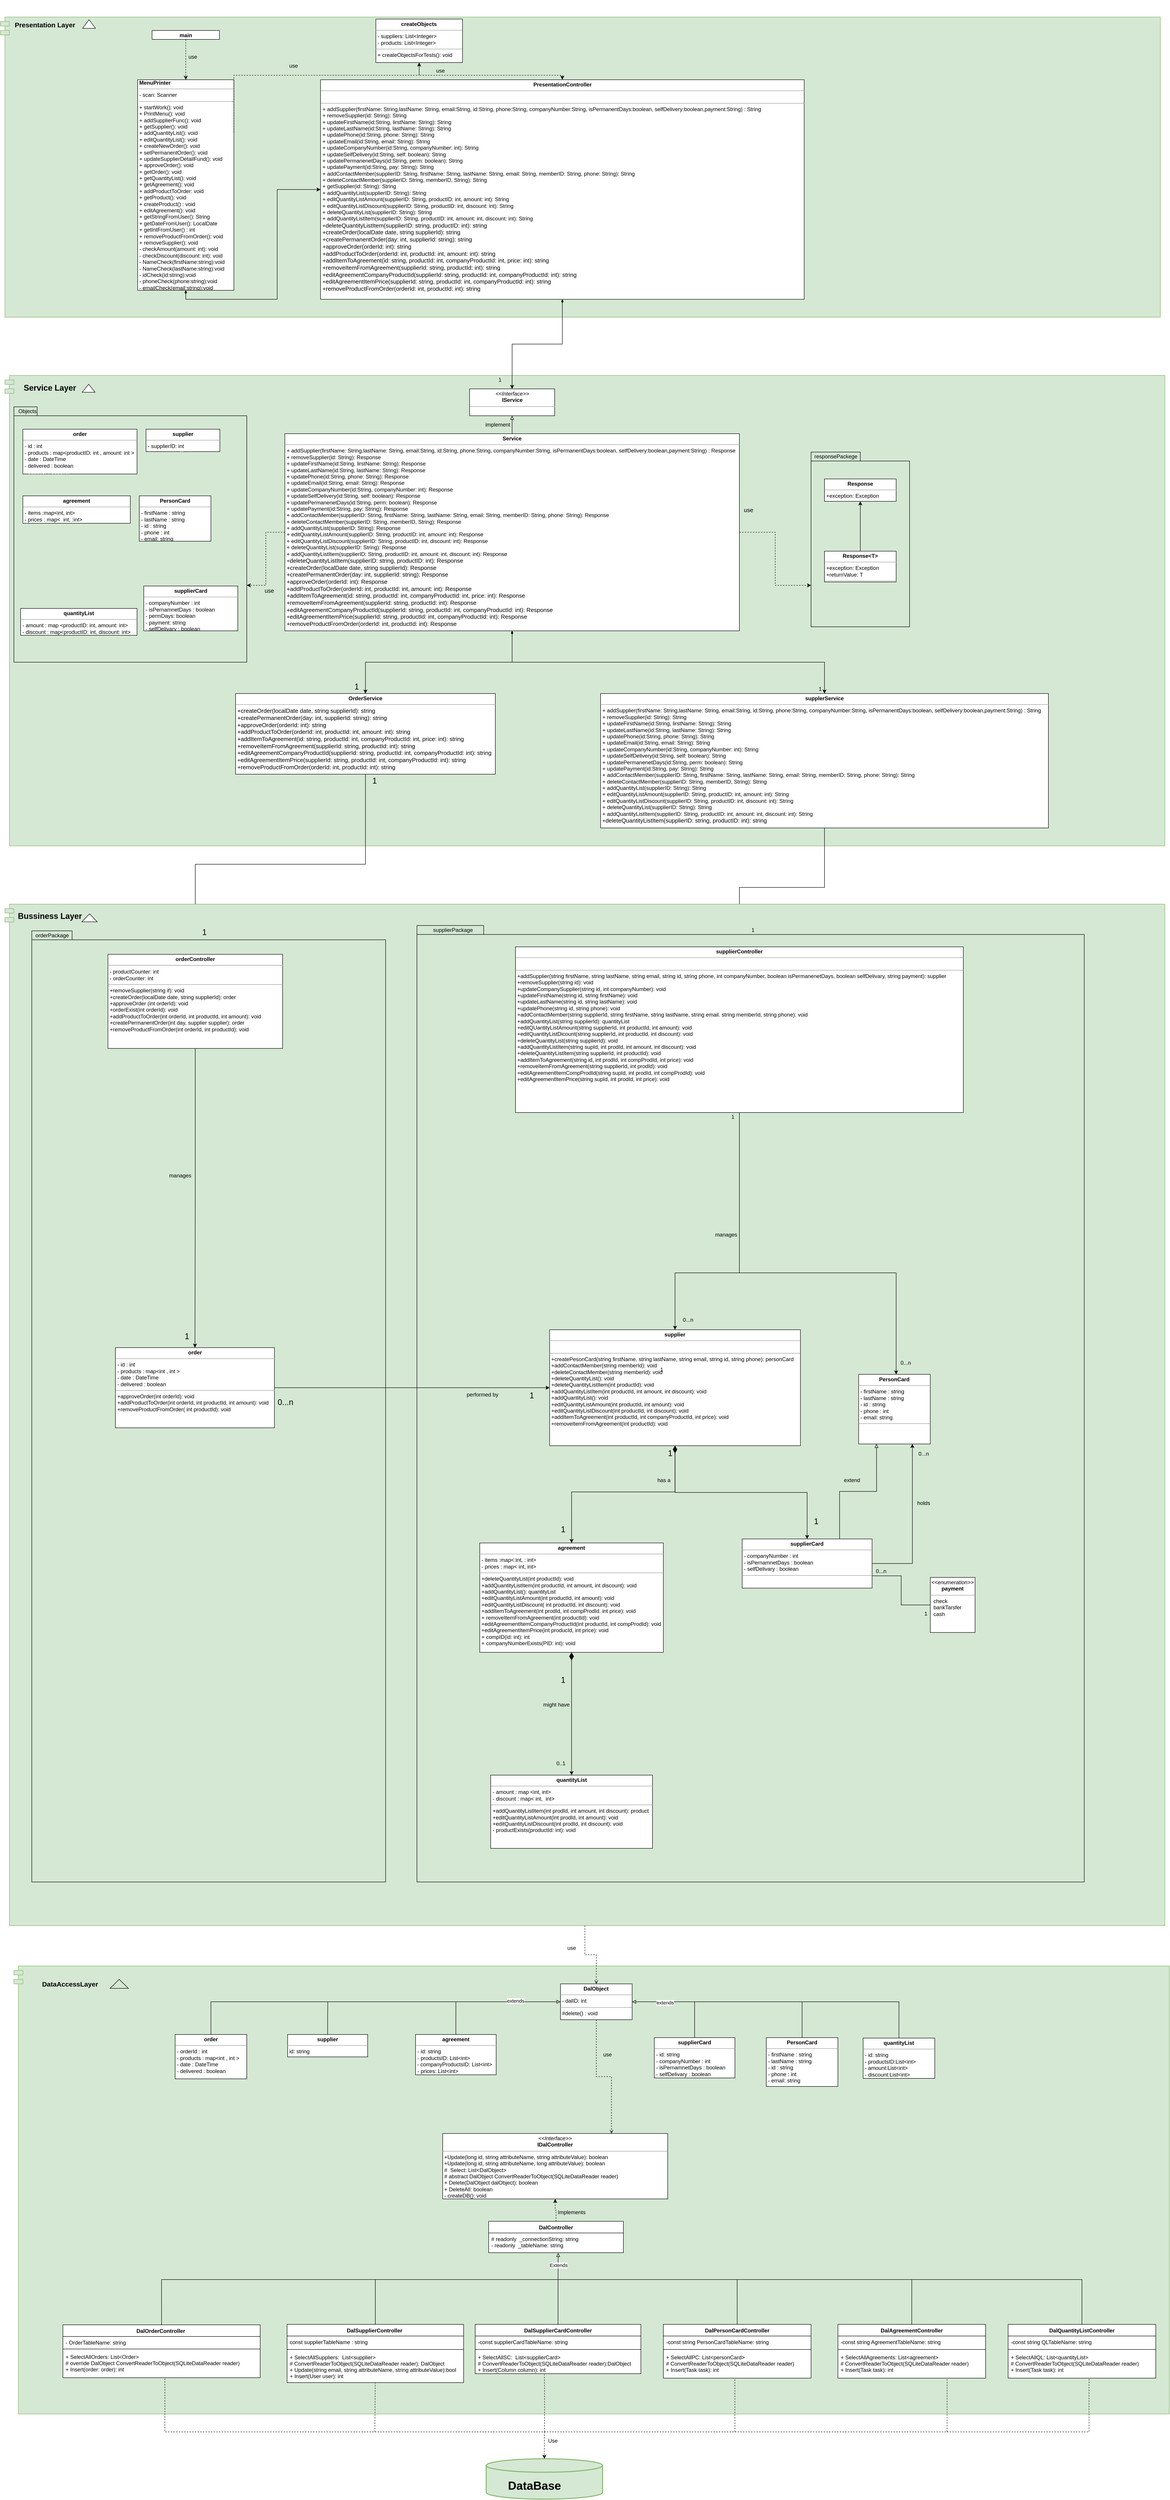 <mxfile version="14.6.6" type="google" pages="2"><diagram id="5DZ28-JcgLPuiW7XqvPN" name="Page-1"><mxGraphModel dx="3457" dy="2557" grid="1" gridSize="10" guides="1" tooltips="1" connect="1" arrows="1" fold="1" page="1" pageScale="1" pageWidth="850" pageHeight="1100" math="0" shadow="0"><root><mxCell id="0"/><mxCell id="1" parent="0"/><mxCell id="8I2APaT-NHxuBVdp1NNs-26" value="" style="shape=module;align=left;spacingLeft=20;align=center;verticalAlign=top;fillColor=#d5e8d4;strokeColor=#82b366;" parent="1" vertex="1"><mxGeometry x="-780" y="50" width="2590" height="1050" as="geometry"/></mxCell><mxCell id="8I2APaT-NHxuBVdp1NNs-29" value="&lt;b&gt;Service Layer&lt;/b&gt;" style="text;html=1;align=center;verticalAlign=middle;resizable=0;points=[];autosize=1;fontSize=18;" parent="1" vertex="1"><mxGeometry x="-745.18" y="63" width="130" height="30" as="geometry"/></mxCell><mxCell id="8I2APaT-NHxuBVdp1NNs-30" value="" style="triangle;whiteSpace=wrap;html=1;align=left;rotation=-90;" parent="1" vertex="1"><mxGeometry x="-602" y="64.25" width="17.82" height="28.75" as="geometry"/></mxCell><mxCell id="8I2APaT-NHxuBVdp1NNs-63" value="&lt;p style=&quot;margin: 0px ; margin-top: 4px ; text-align: center&quot;&gt;&lt;b&gt;supplerService&lt;/b&gt;&lt;/p&gt;&lt;hr size=&quot;1&quot;&gt;&lt;p style=&quot;margin: 0px 0px 0px 4px&quot;&gt;+ addSupplier(firstName: String,lastName: String, email:String, id:String, phone:String, companyNumber:String, isPermanentDays:boolean, selfDelivery:boolean,payment:String) : String&lt;/p&gt;&lt;p style=&quot;margin: 0px 0px 0px 4px&quot;&gt;+ removeSupplier(id: String): String&lt;/p&gt;&lt;p style=&quot;margin: 0px 0px 0px 4px&quot;&gt;+ updateFirstName(id:String, lirstName: String): String&lt;/p&gt;&lt;p style=&quot;margin: 0px 0px 0px 4px&quot;&gt;+ updateLastName(id:String, lastName: String): String&lt;br&gt;&lt;/p&gt;&lt;p style=&quot;margin: 0px 0px 0px 4px&quot;&gt;+ updatePhone(id:String, phone: String): String&lt;br&gt;&lt;/p&gt;&lt;p style=&quot;margin: 0px 0px 0px 4px&quot;&gt;+ updateEmail(id:String, email: String): String&lt;br&gt;&lt;/p&gt;&lt;p style=&quot;margin: 0px 0px 0px 4px&quot;&gt;+ updateCompanyNumber(id:String, companyNumber: int): String&lt;br&gt;&lt;/p&gt;&lt;p style=&quot;margin: 0px 0px 0px 4px&quot;&gt;+ updateSelfDelivery(id:String, self: boolean): String&lt;br&gt;&lt;/p&gt;&lt;p style=&quot;margin: 0px 0px 0px 4px&quot;&gt;+ updatePermanenetDays(id:String, perm: boolean): String&lt;br&gt;&lt;/p&gt;&lt;p style=&quot;margin: 0px 0px 0px 4px&quot;&gt;+ updatePayment(id:String, pay: String): String&lt;br&gt;&lt;/p&gt;&lt;p style=&quot;margin: 0px 0px 0px 4px&quot;&gt;+ addContactMember(supplierID: String, firstName: String, lastName: String, email: String, memberID: String, phone: String): String&lt;br&gt;&lt;/p&gt;&lt;p style=&quot;margin: 0px 0px 0px 4px&quot;&gt;+ deleteContactMember(supplierID: String, memberID, String): String&lt;/p&gt;&lt;p style=&quot;margin: 0px 0px 0px 4px&quot;&gt;+ addQuantityList(supplierID: String): String&lt;br&gt;&lt;/p&gt;&lt;p style=&quot;margin: 0px 0px 0px 4px&quot;&gt;+ editQuantityListAmount(supplierID: String, productID: int, amount: int): String&lt;/p&gt;&lt;p style=&quot;margin: 0px 0px 0px 4px&quot;&gt;+ editQuantityListDiscount(supplierID: String, productID: int, discount: int): String&lt;br&gt;&lt;/p&gt;&lt;p style=&quot;margin: 0px 0px 0px 4px&quot;&gt;+ deleteQuantityList(supplierID: String): String&lt;/p&gt;&lt;p style=&quot;margin: 0px 0px 0px 4px&quot;&gt;+ addQuantityListItem(supplierID: String, productID: int, amount: int, discount: int): String&lt;/p&gt;&lt;p style=&quot;margin: 0px 0px 0px 4px&quot;&gt;+&lt;font style=&quot;background-color: rgb(255 , 255 , 255)&quot;&gt;&lt;span style=&quot;font-size: 9.8pt&quot;&gt;deleteQuantityListItem&lt;/span&gt;&lt;span style=&quot;font-size: 9.8pt&quot;&gt;(supplierID: string&lt;/span&gt;&lt;span style=&quot;font-size: 9.8pt&quot;&gt;,&amp;nbsp;&lt;/span&gt;&lt;span style=&quot;font-size: 9.8pt&quot;&gt;productID: int): string&lt;/span&gt;&lt;/font&gt;&lt;/p&gt;" style="verticalAlign=top;align=left;overflow=fill;fontSize=12;fontFamily=Helvetica;html=1;fillColor=#ffffff;gradientColor=none;" parent="1" vertex="1"><mxGeometry x="550" y="760" width="1000" height="300" as="geometry"/></mxCell><mxCell id="GpmiqGqce4NhlMr-8siC-28" value="&lt;p style=&quot;margin: 0px ; margin-top: 4px ; text-align: center&quot;&gt;&lt;b&gt;OrderService&lt;/b&gt;&lt;/p&gt;&lt;hr size=&quot;1&quot;&gt;&lt;p style=&quot;margin: 0px 0px 0px 4px&quot;&gt;&lt;font style=&quot;background-color: rgb(255 , 255 , 255)&quot;&gt;&lt;span style=&quot;font-size: 9.8pt&quot;&gt;+createOrder(localDate date, string supplierId): string&lt;/span&gt;&lt;/font&gt;&lt;/p&gt;&lt;p style=&quot;margin: 0px 0px 0px 4px&quot;&gt;&lt;font style=&quot;background-color: rgb(255 , 255 , 255)&quot;&gt;&lt;span style=&quot;font-size: 9.8pt&quot;&gt;+createPermanentOrder(day: int, supplierId: string): string&lt;/span&gt;&lt;/font&gt;&lt;/p&gt;&lt;p style=&quot;margin: 0px 0px 0px 4px&quot;&gt;&lt;font style=&quot;background-color: rgb(255 , 255 , 255)&quot;&gt;&lt;span style=&quot;font-size: 9.8pt&quot;&gt;+approveOrder(orderId: int): string&lt;/span&gt;&lt;/font&gt;&lt;/p&gt;&lt;p style=&quot;margin: 0px 0px 0px 4px&quot;&gt;&lt;font style=&quot;background-color: rgb(255 , 255 , 255)&quot;&gt;&lt;span style=&quot;font-size: 9.8pt&quot;&gt;+addProductToOrder(orderId: int, productId: int, amount: int): string&lt;/span&gt;&lt;/font&gt;&lt;/p&gt;&lt;p style=&quot;margin: 0px 0px 0px 4px&quot;&gt;&lt;font style=&quot;background-color: rgb(255 , 255 , 255)&quot;&gt;&lt;span style=&quot;font-size: 9.8pt&quot;&gt;+addItemToAgreement(id: string, productId: int, companyProductId: int, price: int): string&lt;/span&gt;&lt;/font&gt;&lt;/p&gt;&lt;p style=&quot;margin: 0px 0px 0px 4px&quot;&gt;&lt;font style=&quot;background-color: rgb(255 , 255 , 255)&quot;&gt;&lt;span style=&quot;font-size: 9.8pt&quot;&gt;+removeItemFromAgreement(supplierId: string, productId: int): string&lt;/span&gt;&lt;/font&gt;&lt;/p&gt;&lt;p style=&quot;margin: 0px 0px 0px 4px&quot;&gt;&lt;font style=&quot;background-color: rgb(255 , 255 , 255)&quot;&gt;&lt;span style=&quot;font-size: 9.8pt&quot;&gt;+editAgreementCompanyProductId(supplierId: string, productId: int, companyProductId: int): string&lt;/span&gt;&lt;/font&gt;&lt;/p&gt;&lt;p style=&quot;margin: 0px 0px 0px 4px&quot;&gt;+&lt;span style=&quot;font-size: 9.8pt ; background-color: rgb(255 , 255 , 255)&quot;&gt;editAgreementItemPrice(supplierId: string, productId: int, companyProductId: int): string&lt;/span&gt;&lt;/p&gt;&lt;p style=&quot;margin: 0px 0px 0px 4px&quot;&gt;&lt;span style=&quot;font-size: 9.8pt ; background-color: rgb(255 , 255 , 255)&quot;&gt;+removeProductFromOrder(orderId: int, productId: int): string&lt;/span&gt;&lt;/p&gt;" style="verticalAlign=top;align=left;overflow=fill;fontSize=12;fontFamily=Helvetica;html=1;fillColor=#ffffff;gradientColor=none;" parent="1" vertex="1"><mxGeometry x="-265" y="760" width="580" height="180" as="geometry"/></mxCell><mxCell id="D714NFJkDmw6LGqzLAoO-3" style="rounded=0;orthogonalLoop=1;jettySize=auto;html=1;exitX=0.5;exitY=1;exitDx=0;exitDy=0;elbow=vertical;edgeStyle=orthogonalEdgeStyle;" parent="1" source="D714NFJkDmw6LGqzLAoO-1" target="GpmiqGqce4NhlMr-8siC-28" edge="1"><mxGeometry relative="1" as="geometry"/></mxCell><mxCell id="D714NFJkDmw6LGqzLAoO-5" style="rounded=0;orthogonalLoop=1;jettySize=auto;html=1;exitX=0.5;exitY=1;exitDx=0;exitDy=0;entryX=0.5;entryY=0;entryDx=0;entryDy=0;startArrow=diamondThin;startFill=1;elbow=vertical;edgeStyle=orthogonalEdgeStyle;" parent="1" source="D714NFJkDmw6LGqzLAoO-1" target="8I2APaT-NHxuBVdp1NNs-63" edge="1"><mxGeometry relative="1" as="geometry"/></mxCell><mxCell id="D714NFJkDmw6LGqzLAoO-9" style="rounded=0;orthogonalLoop=1;jettySize=auto;html=1;exitX=0.5;exitY=0;exitDx=0;exitDy=0;endArrow=block;endFill=0;elbow=vertical;edgeStyle=orthogonalEdgeStyle;" parent="1" source="D714NFJkDmw6LGqzLAoO-1" target="D714NFJkDmw6LGqzLAoO-7" edge="1"><mxGeometry relative="1" as="geometry"/></mxCell><mxCell id="D714NFJkDmw6LGqzLAoO-26" style="rounded=0;orthogonalLoop=1;jettySize=auto;html=1;exitX=1;exitY=0.5;exitDx=0;exitDy=0;entryX=0;entryY=0;entryDx=0;entryDy=297.5;entryPerimeter=0;endArrow=classic;endFill=1;fontSize=13;dashed=1;elbow=vertical;edgeStyle=orthogonalEdgeStyle;" parent="1" source="D714NFJkDmw6LGqzLAoO-1" target="2vMauLykuVENWcKuwkw2-24" edge="1"><mxGeometry relative="1" as="geometry"/></mxCell><mxCell id="D714NFJkDmw6LGqzLAoO-28" style="rounded=0;orthogonalLoop=1;jettySize=auto;html=1;exitX=0;exitY=0.5;exitDx=0;exitDy=0;entryX=1;entryY=0.699;entryDx=0;entryDy=0;entryPerimeter=0;dashed=1;endArrow=classic;endFill=1;fontSize=13;elbow=vertical;edgeStyle=orthogonalEdgeStyle;" parent="1" source="D714NFJkDmw6LGqzLAoO-1" target="I2kvnssySoOLYePeea3X-1" edge="1"><mxGeometry relative="1" as="geometry"/></mxCell><mxCell id="D714NFJkDmw6LGqzLAoO-1" value="&lt;p style=&quot;margin: 0px ; margin-top: 4px ; text-align: center&quot;&gt;&lt;b&gt;Service&lt;/b&gt;&lt;/p&gt;&lt;hr size=&quot;1&quot;&gt;&lt;p style=&quot;margin: 0px ; margin-left: 4px&quot;&gt;&lt;/p&gt;&lt;p style=&quot;margin: 0px 0px 0px 4px&quot;&gt;+ addSupplier(firstName: String,lastName: String, email:String, id:String, phone:String, companyNumber:String, isPermanentDays:boolean, selfDelivery:boolean,payment:String) : Response&lt;/p&gt;&lt;p style=&quot;margin: 0px 0px 0px 4px&quot;&gt;+ removeSupplier(id: String): Response&lt;/p&gt;&lt;p style=&quot;margin: 0px 0px 0px 4px&quot;&gt;+ updateFirstName(id:String, lirstName: String): Response&lt;/p&gt;&lt;p style=&quot;margin: 0px 0px 0px 4px&quot;&gt;+ updateLastName(id:String, lastName: String): Response&lt;br&gt;&lt;/p&gt;&lt;p style=&quot;margin: 0px 0px 0px 4px&quot;&gt;+ updatePhone(id:String, phone: String): Response&lt;br&gt;&lt;/p&gt;&lt;p style=&quot;margin: 0px 0px 0px 4px&quot;&gt;+ updateEmail(id:String, email: String): Response&lt;br&gt;&lt;/p&gt;&lt;p style=&quot;margin: 0px 0px 0px 4px&quot;&gt;+ updateCompanyNumber(id:String, companyNumber: int): Response&lt;br&gt;&lt;/p&gt;&lt;p style=&quot;margin: 0px 0px 0px 4px&quot;&gt;+ updateSelfDelivery(id:String, self: boolean): Response&lt;br&gt;&lt;/p&gt;&lt;p style=&quot;margin: 0px 0px 0px 4px&quot;&gt;+ updatePermanenetDays(id:String, perm: boolean): Response&lt;br&gt;&lt;/p&gt;&lt;p style=&quot;margin: 0px 0px 0px 4px&quot;&gt;+ updatePayment(id:String, pay: String): Response&lt;br&gt;&lt;/p&gt;&lt;p style=&quot;margin: 0px 0px 0px 4px&quot;&gt;+ addContactMember(supplierID: String, firstName: String, lastName: String, email: String, memberID: String, phone: String): Response&lt;br&gt;&lt;/p&gt;&lt;p style=&quot;margin: 0px 0px 0px 4px&quot;&gt;+ deleteContactMember(supplierID: String, memberID, String): Response&lt;/p&gt;&lt;p style=&quot;margin: 0px 0px 0px 4px&quot;&gt;&lt;span&gt;+ addQuantityList(supplierID: String): Response&lt;/span&gt;&lt;br&gt;&lt;/p&gt;&lt;p style=&quot;margin: 0px 0px 0px 4px&quot;&gt;+ editQuantityListAmount(supplierID: String, productID: int, amount: int): Response&lt;/p&gt;&lt;p style=&quot;margin: 0px 0px 0px 4px&quot;&gt;+ editQuantityListDiscount(supplierID: String, productID: int, discount: int): Response&lt;br&gt;&lt;/p&gt;&lt;p style=&quot;margin: 0px 0px 0px 4px&quot;&gt;+ deleteQuantityList(supplierID: String): Response&lt;/p&gt;&lt;p style=&quot;margin: 0px 0px 0px 4px&quot;&gt;+ addQuantityListItem(supplierID: String, productID: int, amount: int, discount: int): Response&lt;/p&gt;&lt;p style=&quot;margin: 0px 0px 0px 4px&quot;&gt;+&lt;font style=&quot;background-color: rgb(255 , 255 , 255)&quot;&gt;&lt;span style=&quot;font-size: 9.8pt&quot;&gt;deleteQuantityListItem&lt;/span&gt;&lt;span style=&quot;font-size: 9.8pt&quot;&gt;(supplierID: string&lt;/span&gt;&lt;span style=&quot;font-size: 9.8pt&quot;&gt;,&amp;nbsp;&lt;/span&gt;&lt;span style=&quot;font-size: 9.8pt&quot;&gt;productID: int): Response&lt;/span&gt;&lt;/font&gt;&lt;/p&gt;&lt;p style=&quot;margin: 0px 0px 0px 4px&quot;&gt;&lt;font style=&quot;background-color: rgb(255 , 255 , 255)&quot;&gt;&lt;span style=&quot;font-size: 9.8pt&quot;&gt;+createOrder(localDate date, string supplierId): Response&lt;/span&gt;&lt;/font&gt;&lt;/p&gt;&lt;p style=&quot;margin: 0px 0px 0px 4px&quot;&gt;&lt;font style=&quot;background-color: rgb(255 , 255 , 255)&quot;&gt;&lt;span style=&quot;font-size: 9.8pt&quot;&gt;+createPermanentOrder(day: int, supplierId: string): Response&lt;/span&gt;&lt;/font&gt;&lt;/p&gt;&lt;p style=&quot;margin: 0px 0px 0px 4px&quot;&gt;&lt;font style=&quot;background-color: rgb(255 , 255 , 255)&quot;&gt;&lt;span style=&quot;font-size: 9.8pt&quot;&gt;+approveOrder(orderId: int): Response&lt;/span&gt;&lt;/font&gt;&lt;/p&gt;&lt;p style=&quot;margin: 0px 0px 0px 4px&quot;&gt;&lt;font style=&quot;background-color: rgb(255 , 255 , 255)&quot;&gt;&lt;span style=&quot;font-size: 9.8pt&quot;&gt;+addProductToOrder(orderId: int, productId: int, amount: int): Response&lt;/span&gt;&lt;/font&gt;&lt;/p&gt;&lt;p style=&quot;margin: 0px 0px 0px 4px&quot;&gt;&lt;font style=&quot;background-color: rgb(255 , 255 , 255)&quot;&gt;&lt;span style=&quot;font-size: 9.8pt&quot;&gt;+addItemToAgreement(id: string, productId: int, companyProductId: int, price: int): Response&lt;/span&gt;&lt;/font&gt;&lt;/p&gt;&lt;p style=&quot;margin: 0px 0px 0px 4px&quot;&gt;&lt;font style=&quot;background-color: rgb(255 , 255 , 255)&quot;&gt;&lt;span style=&quot;font-size: 9.8pt&quot;&gt;+removeItemFromAgreement(supplierId: string, productId: int): Response&lt;/span&gt;&lt;/font&gt;&lt;/p&gt;&lt;p style=&quot;margin: 0px 0px 0px 4px&quot;&gt;&lt;font style=&quot;background-color: rgb(255 , 255 , 255)&quot;&gt;&lt;span style=&quot;font-size: 9.8pt&quot;&gt;+editAgreementCompanyProductId(supplierId: string, productId: int, companyProductId: int): Response&lt;/span&gt;&lt;/font&gt;&lt;/p&gt;&lt;p style=&quot;margin: 0px 0px 0px 4px&quot;&gt;+&lt;span style=&quot;font-size: 9.8pt ; background-color: rgb(255 , 255 , 255)&quot;&gt;editAgreementItemPrice(supplierId: string, productId: int, companyProductId: int): Response&lt;/span&gt;&lt;/p&gt;&lt;p style=&quot;margin: 0px 0px 0px 4px&quot;&gt;&lt;span style=&quot;font-size: 9.8pt ; background-color: rgb(255 , 255 , 255)&quot;&gt;+removeProductFromOrder(orderId: int, productId: int): Response&lt;/span&gt;&lt;/p&gt;&lt;p style=&quot;margin: 0px 0px 0px 4px&quot;&gt;&lt;span style=&quot;font-size: 9.8pt ; background-color: rgb(255 , 255 , 255)&quot;&gt;&lt;br&gt;&lt;/span&gt;&lt;/p&gt;" style="verticalAlign=top;align=left;overflow=fill;fontSize=12;fontFamily=Helvetica;html=1;fillColor=#ffffff;gradientColor=none;" parent="1" vertex="1"><mxGeometry x="-155" y="180" width="1015" height="440" as="geometry"/></mxCell><mxCell id="D714NFJkDmw6LGqzLAoO-6" value="1" style="text;html=1;align=center;verticalAlign=middle;resizable=0;points=[];autosize=1;fontSize=18;" parent="1" vertex="1"><mxGeometry x="30" y="940" width="30" height="30" as="geometry"/></mxCell><mxCell id="D714NFJkDmw6LGqzLAoO-7" value="&lt;p style=&quot;margin: 0px ; margin-top: 4px ; text-align: center&quot;&gt;&lt;i&gt;&amp;lt;&amp;lt;Interface&amp;gt;&amp;gt;&lt;/i&gt;&lt;br&gt;&lt;b&gt;IService&lt;/b&gt;&lt;/p&gt;&lt;hr size=&quot;1&quot;&gt;&lt;p style=&quot;margin: 0px ; margin-left: 4px&quot;&gt;&lt;br&gt;&lt;/p&gt;" style="verticalAlign=top;align=left;overflow=fill;fontSize=12;fontFamily=Helvetica;html=1;" parent="1" vertex="1"><mxGeometry x="257.5" y="80" width="190" height="60" as="geometry"/></mxCell><mxCell id="D714NFJkDmw6LGqzLAoO-19" value="1" style="text;html=1;align=center;verticalAlign=middle;resizable=0;points=[];autosize=1;" parent="1" vertex="1"><mxGeometry x="1030" y="740" width="20" height="20" as="geometry"/></mxCell><mxCell id="D714NFJkDmw6LGqzLAoO-20" value="1" style="text;html=1;align=center;verticalAlign=middle;resizable=0;points=[];autosize=1;fontSize=18;" parent="1" vertex="1"><mxGeometry x="-10" y="730" width="30" height="30" as="geometry"/></mxCell><mxCell id="D714NFJkDmw6LGqzLAoO-24" value="" style="group" parent="1" vertex="1" connectable="0"><mxGeometry x="-760" y="120" width="520" height="570" as="geometry"/></mxCell><mxCell id="I2kvnssySoOLYePeea3X-1" value="" style="shape=folder;fontStyle=1;spacingTop=10;tabWidth=50;tabHeight=20;tabPosition=left;html=1;fillColor=none;" parent="D714NFJkDmw6LGqzLAoO-24" vertex="1"><mxGeometry width="520" height="570" as="geometry"/></mxCell><mxCell id="2vMauLykuVENWcKuwkw2-25" value="Objects" style="text;html=1;align=center;verticalAlign=middle;resizable=0;points=[];autosize=1;" parent="D714NFJkDmw6LGqzLAoO-24" vertex="1"><mxGeometry width="60" height="20" as="geometry"/></mxCell><mxCell id="D714NFJkDmw6LGqzLAoO-11" value="&lt;p style=&quot;margin: 0px ; margin-top: 4px ; text-align: center&quot;&gt;&lt;b&gt;order&lt;/b&gt;&lt;/p&gt;&lt;hr size=&quot;1&quot;&gt;&lt;p style=&quot;margin: 0px ; margin-left: 4px&quot;&gt;- id : int&lt;/p&gt;&lt;p style=&quot;margin: 0px ; margin-left: 4px&quot;&gt;- products : map&amp;lt;productID: int , amount: int &amp;gt;&lt;/p&gt;&lt;p style=&quot;margin: 0px ; margin-left: 4px&quot;&gt;- date : DateTime&amp;nbsp;&lt;/p&gt;&lt;p style=&quot;margin: 0px ; margin-left: 4px&quot;&gt;- delivered : boolean&lt;/p&gt;&lt;p style=&quot;margin: 0px ; margin-left: 4px&quot;&gt;&lt;font color=&quot;#ffffff&quot;&gt;- supplier : supplier&lt;/font&gt;&lt;br&gt;&lt;/p&gt;&lt;hr size=&quot;1&quot;&gt;&lt;p style=&quot;margin: 0px ; margin-left: 4px&quot;&gt;&lt;br&gt;&lt;/p&gt;" style="verticalAlign=top;align=left;overflow=fill;fontSize=12;fontFamily=Helvetica;html=1;fillColor=#ffffff;gradientColor=none;" parent="D714NFJkDmw6LGqzLAoO-24" vertex="1"><mxGeometry x="20" y="50" width="255" height="100" as="geometry"/></mxCell><mxCell id="D714NFJkDmw6LGqzLAoO-12" value="&lt;p style=&quot;margin: 0px ; margin-top: 4px ; text-align: center&quot;&gt;&lt;b&gt;supplier&lt;/b&gt;&lt;/p&gt;&lt;hr size=&quot;1&quot;&gt;&lt;p style=&quot;margin: 0px ; margin-left: 4px&quot;&gt;- supplierID: int&lt;/p&gt;&lt;p style=&quot;margin: 0px ; margin-left: 4px&quot;&gt;&lt;font color=&quot;#ffffff&quot;&gt;- sc : supplierCard&lt;/font&gt;&lt;/p&gt;&lt;p style=&quot;margin: 0px ; margin-left: 4px&quot;&gt;&lt;font color=&quot;#ffffff&quot;&gt;- agreement : agreement&lt;/font&gt;&lt;/p&gt;&lt;hr size=&quot;1&quot;&gt;&lt;p style=&quot;margin: 0px ; margin-left: 4px&quot;&gt;&lt;br&gt;&lt;/p&gt;" style="verticalAlign=top;align=left;overflow=fill;fontSize=12;fontFamily=Helvetica;html=1;fillColor=#ffffff;gradientColor=none;" parent="D714NFJkDmw6LGqzLAoO-24" vertex="1"><mxGeometry x="295" y="50" width="165" height="50" as="geometry"/></mxCell><mxCell id="D714NFJkDmw6LGqzLAoO-13" value="&lt;p style=&quot;margin: 0px ; margin-top: 4px ; text-align: center&quot;&gt;&lt;b&gt;PersonCard&lt;/b&gt;&lt;/p&gt;&lt;hr size=&quot;1&quot;&gt;&lt;p style=&quot;margin: 0px ; margin-left: 4px&quot;&gt;- firstName : string&lt;/p&gt;&lt;p style=&quot;margin: 0px ; margin-left: 4px&quot;&gt;- lastName : string&lt;/p&gt;&lt;p style=&quot;margin: 0px ; margin-left: 4px&quot;&gt;- id : string&lt;/p&gt;&lt;p style=&quot;margin: 0px ; margin-left: 4px&quot;&gt;- phone : int&lt;/p&gt;&lt;p style=&quot;margin: 0px ; margin-left: 4px&quot;&gt;- email: string&lt;/p&gt;&lt;hr size=&quot;1&quot;&gt;&lt;p style=&quot;margin: 0px ; margin-left: 4px&quot;&gt;&lt;br&gt;&lt;/p&gt;" style="verticalAlign=top;align=left;overflow=fill;fontSize=12;fontFamily=Helvetica;html=1;" parent="D714NFJkDmw6LGqzLAoO-24" vertex="1"><mxGeometry x="280" y="198.75" width="160" height="101.25" as="geometry"/></mxCell><mxCell id="D714NFJkDmw6LGqzLAoO-14" value="&lt;p style=&quot;margin: 0px ; margin-top: 4px ; text-align: center&quot;&gt;&lt;b&gt;supplierCard&lt;/b&gt;&lt;/p&gt;&lt;hr size=&quot;1&quot;&gt;&lt;p style=&quot;margin: 0px ; margin-left: 4px&quot;&gt;&lt;span&gt;- companyNumber : int&lt;/span&gt;&lt;/p&gt;&lt;p style=&quot;margin: 0px ; margin-left: 4px&quot;&gt;- isPernamnetDays : boolean&lt;/p&gt;&lt;p style=&quot;margin: 0px ; margin-left: 4px&quot;&gt;- permDays: boolean&lt;/p&gt;&lt;p style=&quot;margin: 0px ; margin-left: 4px&quot;&gt;- payment: string&lt;/p&gt;&lt;p style=&quot;margin: 0px ; margin-left: 4px&quot;&gt;- selfDelivary : boolean&lt;/p&gt;&lt;hr size=&quot;1&quot;&gt;&lt;p style=&quot;margin: 0px ; margin-left: 4px&quot;&gt;&lt;br&gt;&lt;/p&gt;" style="verticalAlign=top;align=left;overflow=fill;fontSize=12;fontFamily=Helvetica;html=1;fillColor=#ffffff;gradientColor=none;" parent="D714NFJkDmw6LGqzLAoO-24" vertex="1"><mxGeometry x="290" y="400" width="210" height="100" as="geometry"/></mxCell><mxCell id="D714NFJkDmw6LGqzLAoO-15" value="&lt;p style=&quot;margin: 0px ; margin-top: 4px ; text-align: center&quot;&gt;&lt;b&gt;agreement&lt;/b&gt;&lt;/p&gt;&lt;hr size=&quot;1&quot;&gt;&lt;p style=&quot;margin: 0px ; margin-left: 4px&quot;&gt;&lt;span&gt;- items :map&amp;lt;int, int&amp;gt;&lt;/span&gt;&lt;br&gt;&lt;/p&gt;&lt;p style=&quot;margin: 0px ; margin-left: 4px&quot;&gt;- prices : map&amp;lt;&amp;nbsp; int, :int&amp;gt;&lt;/p&gt;&lt;hr size=&quot;1&quot;&gt;&lt;p style=&quot;margin: 0px ; margin-left: 4px&quot;&gt;&lt;br&gt;&lt;/p&gt;" style="verticalAlign=top;align=left;overflow=fill;fontSize=12;fontFamily=Helvetica;html=1;fillColor=#ffffff;gradientColor=none;" parent="D714NFJkDmw6LGqzLAoO-24" vertex="1"><mxGeometry x="20" y="198.75" width="240" height="61.25" as="geometry"/></mxCell><mxCell id="D714NFJkDmw6LGqzLAoO-16" value="&lt;p style=&quot;margin: 0px ; margin-top: 4px ; text-align: center&quot;&gt;&lt;b&gt;quantityList&lt;/b&gt;&lt;/p&gt;&lt;hr size=&quot;1&quot;&gt;&lt;p style=&quot;margin: 0px ; margin-left: 4px&quot;&gt;- amount : map &amp;lt;productID: int, amount: int&amp;gt;&lt;/p&gt;&lt;p style=&quot;margin: 0px ; margin-left: 4px&quot;&gt;- discount : map&amp;lt;productID: int, discount: int&amp;gt;&lt;/p&gt;&lt;hr size=&quot;1&quot;&gt;&lt;p style=&quot;margin: 0px ; margin-left: 4px&quot;&gt;&lt;br&gt;&lt;/p&gt;" style="verticalAlign=top;align=left;overflow=fill;fontSize=12;fontFamily=Helvetica;html=1;" parent="D714NFJkDmw6LGqzLAoO-24" vertex="1"><mxGeometry x="15" y="450" width="260" height="60" as="geometry"/></mxCell><mxCell id="D714NFJkDmw6LGqzLAoO-25" value="" style="group" parent="1" vertex="1" connectable="0"><mxGeometry x="1020" y="221" width="220" height="390" as="geometry"/></mxCell><mxCell id="2vMauLykuVENWcKuwkw2-24" value="" style="shape=folder;fontStyle=1;spacingTop=10;tabWidth=110;tabHeight=20;tabPosition=left;html=1;fillColor=none;" parent="D714NFJkDmw6LGqzLAoO-25" vertex="1"><mxGeometry width="220" height="390" as="geometry"/></mxCell><mxCell id="Z-zUR4nilL3pv1yBpUHj-7" value="&lt;p style=&quot;margin: 0px ; margin-top: 4px ; text-align: center&quot;&gt;&lt;b&gt;Response&lt;/b&gt;&lt;/p&gt;&lt;hr size=&quot;1&quot;&gt;&lt;p style=&quot;margin: 0px ; margin-left: 4px&quot;&gt;+exception: Exception&lt;br&gt;&lt;/p&gt;&lt;hr size=&quot;1&quot;&gt;&lt;p style=&quot;margin: 0px 0px 0px 4px&quot;&gt;&lt;span style=&quot;background-color: rgb(255 , 255 , 255)&quot;&gt;&lt;font color=&quot;#ffffff&quot;&gt;+ hasException() : boolean&lt;/font&gt;&lt;/span&gt;&lt;/p&gt;&lt;p style=&quot;margin: 0px 0px 0px 4px&quot;&gt;&lt;span style=&quot;background-color: rgb(255 , 255 , 255)&quot;&gt;&lt;font color=&quot;#ffffff&quot;&gt;+exceptionString() : String&lt;/font&gt;&lt;/span&gt;&lt;/p&gt;" style="verticalAlign=top;align=left;overflow=fill;fontSize=12;fontFamily=Helvetica;html=1;fillColor=#ffffff;gradientColor=none;" parent="D714NFJkDmw6LGqzLAoO-25" vertex="1"><mxGeometry x="30" y="60" width="160" height="50" as="geometry"/></mxCell><mxCell id="Z-zUR4nilL3pv1yBpUHj-9" style="edgeStyle=orthogonalEdgeStyle;rounded=0;orthogonalLoop=1;jettySize=auto;html=1;exitX=0.5;exitY=0;exitDx=0;exitDy=0;" parent="D714NFJkDmw6LGqzLAoO-25" source="Z-zUR4nilL3pv1yBpUHj-8" target="Z-zUR4nilL3pv1yBpUHj-7" edge="1"><mxGeometry relative="1" as="geometry"/></mxCell><mxCell id="Z-zUR4nilL3pv1yBpUHj-8" value="&lt;p style=&quot;margin: 0px ; margin-top: 4px ; text-align: center&quot;&gt;&lt;b&gt;Response&amp;lt;T&amp;gt;&lt;/b&gt;&lt;/p&gt;&lt;hr size=&quot;1&quot;&gt;&lt;p style=&quot;margin: 0px ; margin-left: 4px&quot;&gt;+exception: Exception&lt;br&gt;&lt;/p&gt;&lt;p style=&quot;margin: 0px ; margin-left: 4px&quot;&gt;+returnValue: T&lt;/p&gt;&lt;hr size=&quot;1&quot;&gt;&lt;p style=&quot;margin: 0px ; margin-left: 4px&quot;&gt;&lt;font color=&quot;#fafafa&quot;&gt;+ hasException() : boolean&lt;/font&gt;&lt;/p&gt;&lt;p style=&quot;margin: 0px ; margin-left: 4px&quot;&gt;&lt;font color=&quot;#fafafa&quot;&gt;+exceptionString() : String&lt;/font&gt;&lt;/p&gt;" style="verticalAlign=top;align=left;overflow=fill;fontSize=12;fontFamily=Helvetica;html=1;fillColor=#ffffff;gradientColor=none;" parent="D714NFJkDmw6LGqzLAoO-25" vertex="1"><mxGeometry x="30" y="221.25" width="160" height="68.75" as="geometry"/></mxCell><mxCell id="I2kvnssySoOLYePeea3X-2" value="responsePackege" style="text;html=1;align=center;verticalAlign=middle;resizable=0;points=[];autosize=1;" parent="D714NFJkDmw6LGqzLAoO-25" vertex="1"><mxGeometry width="110" height="20" as="geometry"/></mxCell><mxCell id="D714NFJkDmw6LGqzLAoO-27" value="use" style="text;html=1;align=center;verticalAlign=middle;resizable=0;points=[];autosize=1;fontSize=13;" parent="1" vertex="1"><mxGeometry x="860" y="340" width="40" height="20" as="geometry"/></mxCell><mxCell id="D714NFJkDmw6LGqzLAoO-29" value="use" style="text;html=1;align=center;verticalAlign=middle;resizable=0;points=[];autosize=1;fontSize=13;" parent="1" vertex="1"><mxGeometry x="-210" y="520" width="40" height="20" as="geometry"/></mxCell><mxCell id="R48aMZdWxoTcjuNIHKY1-1" value="implement" style="text;html=1;align=center;verticalAlign=middle;resizable=0;points=[];autosize=1;" parent="1" vertex="1"><mxGeometry x="285" y="150" width="70" height="20" as="geometry"/></mxCell><mxCell id="8oK_J359rs-tzaRbCv_J-12" value="1" style="text;html=1;align=center;verticalAlign=middle;resizable=0;points=[];autosize=1;" parent="1" vertex="1"><mxGeometry x="315" y="50" width="20" height="20" as="geometry"/></mxCell><mxCell id="_mI4o5cerKSeuhrdbH4z-1" value="" style="group" parent="1" vertex="1" connectable="0"><mxGeometry x="-790" y="-750" width="2590" height="670" as="geometry"/></mxCell><mxCell id="hn724mT4yV85EIrLpb46-1" value="" style="shape=module;align=left;spacingLeft=20;align=center;verticalAlign=top;fillColor=#d5e8d4;strokeColor=#82b366;" parent="_mI4o5cerKSeuhrdbH4z-1" vertex="1"><mxGeometry width="2590" height="670" as="geometry"/></mxCell><mxCell id="hn724mT4yV85EIrLpb46-2" value="Presentation Layer" style="text;html=1;align=center;verticalAlign=middle;resizable=0;points=[];autosize=1;fontStyle=1;fontSize=15;" parent="_mI4o5cerKSeuhrdbH4z-1" vertex="1"><mxGeometry x="23.643" y="6.63" width="150" height="20" as="geometry"/></mxCell><mxCell id="hn724mT4yV85EIrLpb46-3" value="" style="triangle;whiteSpace=wrap;html=1;align=left;rotation=-90;" parent="_mI4o5cerKSeuhrdbH4z-1" vertex="1"><mxGeometry x="188.264" y="1.25" width="19.151" height="28.75" as="geometry"/></mxCell><mxCell id="hn724mT4yV85EIrLpb46-6" value="&lt;p style=&quot;margin: 0px ; margin-top: 4px ; text-align: center&quot;&gt;&lt;b&gt;main&lt;/b&gt;&lt;/p&gt;&lt;hr size=&quot;1&quot;&gt;&lt;div style=&quot;height: 2px&quot;&gt;&lt;/div&gt;" style="verticalAlign=top;align=left;overflow=fill;fontSize=12;fontFamily=Helvetica;html=1;" parent="_mI4o5cerKSeuhrdbH4z-1" vertex="1"><mxGeometry x="338.527" y="30" width="150.456" height="20" as="geometry"/></mxCell><mxCell id="hn724mT4yV85EIrLpb46-9" value="&lt;blockquote style=&quot;margin: 0px 0px 0px 4px&quot;&gt;&lt;b&gt;MenuPrinter&lt;/b&gt;&lt;hr size=&quot;1&quot;&gt;&lt;span&gt;- scan: Scanner&lt;/span&gt;&lt;hr size=&quot;1&quot;&gt;&lt;font style=&quot;font-size: 12px&quot;&gt;+ startWork(): void&lt;br&gt;&lt;/font&gt;&lt;font style=&quot;font-size: 12px&quot;&gt;+ PrintMenu(): void&lt;br&gt;&lt;/font&gt;&lt;font style=&quot;font-size: 12px&quot;&gt;+ addSupplierFunc(): void&lt;br&gt;&lt;/font&gt;&lt;font style=&quot;font-size: 12px&quot;&gt;+ getSupplier(): void&lt;br&gt;&lt;/font&gt;&lt;font style=&quot;font-size: 12px&quot;&gt;+ addQuantityList(): void&lt;br&gt;&lt;/font&gt;&lt;font style=&quot;font-size: 12px&quot;&gt;+ editQuantityList(): void&lt;br&gt;&lt;/font&gt;&lt;font style=&quot;font-size: 12px&quot;&gt;+ createNewOrder(): void&lt;br&gt;&lt;/font&gt;&lt;font style=&quot;font-size: 12px&quot;&gt;+ setPermanentOrder(): void&lt;br&gt;&lt;/font&gt;&lt;font style=&quot;font-size: 12px&quot;&gt;+ updateSupplierDetailFund(): void&lt;br&gt;&lt;/font&gt;&lt;font style=&quot;font-size: 12px&quot;&gt;+ approveOrder(): void&lt;br&gt;&lt;/font&gt;&lt;font style=&quot;font-size: 12px&quot;&gt;+ getOrder(): void&lt;br&gt;&lt;/font&gt;&lt;font style=&quot;font-size: 12px&quot;&gt;+ getQuantityList(): void&lt;br&gt;&lt;/font&gt;&lt;font style=&quot;font-size: 12px&quot;&gt;+ getAgreement(): void&lt;br&gt;&lt;/font&gt;&lt;font style=&quot;font-size: 12px&quot;&gt;+ addProductToOrder: void&lt;br&gt;&lt;/font&gt;&lt;font style=&quot;font-size: 12px&quot;&gt;+ getProduct(): void&lt;br&gt;&lt;/font&gt;&lt;font style=&quot;font-size: 12px&quot;&gt;+ createProduct() : void&lt;br&gt;&lt;/font&gt;&lt;font style=&quot;font-size: 12px&quot;&gt;+ editAgreement(): void&lt;br&gt;&lt;/font&gt;&lt;font style=&quot;font-size: 12px&quot;&gt;+ getStringFromUser(): String&lt;br&gt;&lt;/font&gt;&lt;font style=&quot;font-size: 12px&quot;&gt;+ getDateFromUser(): LocalDate&lt;br&gt;&lt;/font&gt;&lt;font style=&quot;font-size: 12px&quot;&gt;+ getIntFromUser() : int&lt;br&gt;&lt;/font&gt;&lt;font style=&quot;font-size: 12px&quot;&gt;+ removeProductFromOrder(): void&lt;br&gt;&lt;/font&gt;&lt;font style=&quot;font-size: 12px&quot;&gt;+ removeSupplier(): void&lt;br&gt;&lt;/font&gt;&lt;font style=&quot;font-size: 12px&quot;&gt;- checkAmount(amount: int): void&lt;br&gt;&lt;/font&gt;&lt;font style=&quot;font-size: 12px&quot;&gt;- checkDiscount(discount: int): void&lt;br&gt;&lt;/font&gt;&lt;font face=&quot;Helvetica&quot;&gt;- NameCheck(firstName:string):void&lt;br&gt;&lt;/font&gt;&lt;font face=&quot;Helvetica&quot;&gt;- NameCheck(lastName:string):void&lt;br&gt;&lt;/font&gt;&lt;font face=&quot;Helvetica&quot;&gt;- idCheck(id:string):void&lt;br&gt;&lt;/font&gt;&lt;font face=&quot;Helvetica&quot;&gt;- phoneCheck(phone:string):void&lt;br&gt;&lt;/font&gt;&lt;font face=&quot;Helvetica&quot;&gt;- emailCheck(email:string):void&lt;/font&gt;&lt;/blockquote&gt;&lt;p style=&quot;margin: 0px 0px 0px 4px&quot;&gt;&lt;font style=&quot;font-size: 12px&quot;&gt;&lt;/font&gt;&lt;/p&gt;" style="verticalAlign=top;align=left;overflow=fill;fontSize=12;fontFamily=Helvetica;html=1;" parent="_mI4o5cerKSeuhrdbH4z-1" vertex="1"><mxGeometry x="306.286" y="140" width="214.938" height="470" as="geometry"/></mxCell><mxCell id="8oK_J359rs-tzaRbCv_J-3" style="edgeStyle=orthogonalEdgeStyle;rounded=0;orthogonalLoop=1;jettySize=auto;html=1;exitX=0.5;exitY=1;exitDx=0;exitDy=0;dashed=1;" parent="_mI4o5cerKSeuhrdbH4z-1" source="hn724mT4yV85EIrLpb46-6" target="hn724mT4yV85EIrLpb46-9" edge="1"><mxGeometry relative="1" as="geometry"/></mxCell><mxCell id="8oK_J359rs-tzaRbCv_J-6" value="use" style="text;html=1;align=center;verticalAlign=middle;resizable=0;points=[];autosize=1;" parent="_mI4o5cerKSeuhrdbH4z-1" vertex="1"><mxGeometry x="639.44" y="99" width="30" height="20" as="geometry"/></mxCell><mxCell id="NIO7IHg0rSjPx5AeIqp5-4" style="edgeStyle=orthogonalEdgeStyle;rounded=0;orthogonalLoop=1;jettySize=auto;html=1;exitX=1;exitY=0.25;exitDx=0;exitDy=0;dashed=1;" parent="_mI4o5cerKSeuhrdbH4z-1" source="hn724mT4yV85EIrLpb46-9" target="hn724mT4yV85EIrLpb46-8" edge="1"><mxGeometry relative="1" as="geometry"><Array as="points"><mxPoint x="521.224" y="130"/><mxPoint x="934.979" y="130"/></Array></mxGeometry></mxCell><mxCell id="hn724mT4yV85EIrLpb46-10" value="&lt;p style=&quot;margin: 0px ; margin-top: 4px ; text-align: center&quot;&gt;&lt;b&gt;PresentationController&lt;/b&gt;&lt;/p&gt;&lt;hr size=&quot;1&quot;&gt;&lt;p style=&quot;margin: 0px ; margin-left: 4px&quot;&gt;&lt;br&gt;&lt;/p&gt;&lt;hr size=&quot;1&quot;&gt;&lt;p style=&quot;margin: 0px ; margin-left: 4px&quot;&gt;+ addSupplier(firstName: String,lastName: String, email:String, id:String, phone:String, companyNumber:String, isPermanentDays:boolean, selfDelivery:boolean,payment:String) : String&lt;/p&gt;&lt;p style=&quot;margin: 0px ; margin-left: 4px&quot;&gt;+ removeSupplier(id: String): String&lt;/p&gt;&lt;p style=&quot;margin: 0px ; margin-left: 4px&quot;&gt;+ updateFirstName(id:String, lirstName: String): String&lt;/p&gt;&lt;p style=&quot;margin: 0px ; margin-left: 4px&quot;&gt;+ updateLastName(id:String, lastName: String): String&lt;br&gt;&lt;/p&gt;&lt;p style=&quot;margin: 0px ; margin-left: 4px&quot;&gt;+ updatePhone(id:String, phone: String): String&lt;br&gt;&lt;/p&gt;&lt;p style=&quot;margin: 0px ; margin-left: 4px&quot;&gt;+ updateEmail(id:String, email: String): String&lt;br&gt;&lt;/p&gt;&lt;p style=&quot;margin: 0px ; margin-left: 4px&quot;&gt;+ updateCompanyNumber(id:String, companyNumber: int): String&lt;br&gt;&lt;/p&gt;&lt;p style=&quot;margin: 0px ; margin-left: 4px&quot;&gt;+ updateSelfDelivery(id:String, self: boolean): String&lt;br&gt;&lt;/p&gt;&lt;p style=&quot;margin: 0px ; margin-left: 4px&quot;&gt;+ updatePermanenetDays(id:String, perm: boolean): String&lt;br&gt;&lt;/p&gt;&lt;p style=&quot;margin: 0px ; margin-left: 4px&quot;&gt;+ updatePayment(id:String, pay: String): String&lt;br&gt;&lt;/p&gt;&lt;p style=&quot;margin: 0px ; margin-left: 4px&quot;&gt;+ addContactMember(supplierID: String, firstName: String, lastName: String, email: String, memberID: String, phone: String): String&lt;br&gt;&lt;/p&gt;&lt;p style=&quot;margin: 0px ; margin-left: 4px&quot;&gt;+ deleteContactMember(supplierID: String, memberID, String): String&lt;/p&gt;&lt;p style=&quot;margin: 0px ; margin-left: 4px&quot;&gt;+ getSupplier(id: String): String&lt;/p&gt;&lt;p style=&quot;margin: 0px ; margin-left: 4px&quot;&gt;+ addQuantityList(supplierID: String): String&lt;/p&gt;&lt;p style=&quot;margin: 0px ; margin-left: 4px&quot;&gt;+ editQuantityListAmount(supplierID: String, productID: int, amount: int): String&lt;/p&gt;&lt;p style=&quot;margin: 0px ; margin-left: 4px&quot;&gt;+ editQuantityListDiscount(supplierID: String, productID: int, discount: int): String&lt;br&gt;&lt;/p&gt;&lt;p style=&quot;margin: 0px ; margin-left: 4px&quot;&gt;+ deleteQuantityList(supplierID: String): String&lt;/p&gt;&lt;p style=&quot;margin: 0px ; margin-left: 4px&quot;&gt;+ addQuantityListItem(supplierID: String, productID: int, amount: int, discount: int): String&lt;/p&gt;&lt;p style=&quot;margin: 0px ; margin-left: 4px&quot;&gt;+&lt;font style=&quot;background-color: rgb(255 , 255 , 255)&quot;&gt;&lt;span style=&quot;font-size: 9.8pt&quot;&gt;deleteQuantityListItem&lt;/span&gt;&lt;span style=&quot;font-size: 9.8pt&quot;&gt;(supplierID: string&lt;/span&gt;&lt;span style=&quot;font-size: 9.8pt&quot;&gt;, &lt;/span&gt;&lt;span style=&quot;font-size: 9.8pt&quot;&gt;productID: int): string&lt;/span&gt;&lt;/font&gt;&lt;/p&gt;&lt;p style=&quot;margin: 0px ; margin-left: 4px&quot;&gt;&lt;font style=&quot;background-color: rgb(255 , 255 , 255)&quot;&gt;&lt;span style=&quot;font-size: 9.8pt&quot;&gt;+createOrder(localDate date, string supplierId): string&lt;/span&gt;&lt;/font&gt;&lt;/p&gt;&lt;p style=&quot;margin: 0px ; margin-left: 4px&quot;&gt;&lt;font style=&quot;background-color: rgb(255 , 255 , 255)&quot;&gt;&lt;span style=&quot;font-size: 9.8pt&quot;&gt;+createPermanentOrder(day: int, supplierId: string): string&lt;/span&gt;&lt;/font&gt;&lt;/p&gt;&lt;p style=&quot;margin: 0px ; margin-left: 4px&quot;&gt;&lt;font style=&quot;background-color: rgb(255 , 255 , 255)&quot;&gt;&lt;span style=&quot;font-size: 9.8pt&quot;&gt;+approveOrder(orderId: int): string&lt;/span&gt;&lt;/font&gt;&lt;/p&gt;&lt;p style=&quot;margin: 0px ; margin-left: 4px&quot;&gt;&lt;font style=&quot;background-color: rgb(255 , 255 , 255)&quot;&gt;&lt;span style=&quot;font-size: 9.8pt&quot;&gt;+addProductToOrder(orderId: int, productId: int, amount: int): string&lt;/span&gt;&lt;/font&gt;&lt;/p&gt;&lt;p style=&quot;margin: 0px ; margin-left: 4px&quot;&gt;&lt;font style=&quot;background-color: rgb(255 , 255 , 255)&quot;&gt;&lt;span style=&quot;font-size: 9.8pt&quot;&gt;+addItemToAgreement(id: string, productId: int, companyProductId: int, price: int): string&lt;/span&gt;&lt;/font&gt;&lt;/p&gt;&lt;p style=&quot;margin: 0px ; margin-left: 4px&quot;&gt;&lt;font style=&quot;background-color: rgb(255 , 255 , 255)&quot;&gt;&lt;span style=&quot;font-size: 9.8pt&quot;&gt;+removeItemFromAgreement(supplierId: string, productId: int): string&lt;/span&gt;&lt;/font&gt;&lt;/p&gt;&lt;p style=&quot;margin: 0px ; margin-left: 4px&quot;&gt;&lt;font style=&quot;background-color: rgb(255 , 255 , 255)&quot;&gt;&lt;span style=&quot;font-size: 9.8pt&quot;&gt;+editAgreementCompanyProductId(supplierId: string, productId: int, companyProductId: int): string&lt;/span&gt;&lt;/font&gt;&lt;/p&gt;&lt;p style=&quot;margin: 0px ; margin-left: 4px&quot;&gt;+&lt;span style=&quot;font-size: 9.8pt ; background-color: rgb(255 , 255 , 255)&quot;&gt;editAgreementItemPrice(supplierId: string, productId: int, companyProductId: int): string&lt;/span&gt;&lt;/p&gt;&lt;p style=&quot;margin: 0px ; margin-left: 4px&quot;&gt;&lt;span style=&quot;font-size: 9.8pt ; background-color: rgb(255 , 255 , 255)&quot;&gt;+removeProductFromOrder(orderId: int, productId: int): string&lt;/span&gt;&lt;/p&gt;&lt;p style=&quot;margin: 0px 0px 0px 4px&quot;&gt;&lt;br&gt;&lt;/p&gt;" style="verticalAlign=top;align=left;overflow=fill;fontSize=12;fontFamily=Helvetica;html=1;" parent="_mI4o5cerKSeuhrdbH4z-1" vertex="1"><mxGeometry x="714.668" y="140" width="1080.062" height="490" as="geometry"/></mxCell><mxCell id="NIO7IHg0rSjPx5AeIqp5-2" value="use" style="text;html=1;align=center;verticalAlign=middle;resizable=0;points=[];autosize=1;" parent="_mI4o5cerKSeuhrdbH4z-1" vertex="1"><mxGeometry x="413.755" y="79" width="30" height="20" as="geometry"/></mxCell><mxCell id="8oK_J359rs-tzaRbCv_J-4" style="edgeStyle=orthogonalEdgeStyle;rounded=0;orthogonalLoop=1;jettySize=auto;html=1;exitX=0.5;exitY=1;exitDx=0;exitDy=0;startArrow=diamondThin;startFill=1;" parent="_mI4o5cerKSeuhrdbH4z-1" source="hn724mT4yV85EIrLpb46-9" target="hn724mT4yV85EIrLpb46-10" edge="1"><mxGeometry relative="1" as="geometry"><mxPoint x="994.302" y="237.24" as="targetPoint"/></mxGeometry></mxCell><mxCell id="NIO7IHg0rSjPx5AeIqp5-5" style="edgeStyle=orthogonalEdgeStyle;rounded=0;orthogonalLoop=1;jettySize=auto;html=1;exitX=0.5;exitY=1;exitDx=0;exitDy=0;entryX=0.5;entryY=0;entryDx=0;entryDy=0;dashed=1;" parent="_mI4o5cerKSeuhrdbH4z-1" source="hn724mT4yV85EIrLpb46-8" target="hn724mT4yV85EIrLpb46-10" edge="1"><mxGeometry relative="1" as="geometry"><Array as="points"><mxPoint x="934.979" y="130"/><mxPoint x="1255.237" y="130"/></Array></mxGeometry></mxCell><mxCell id="NIO7IHg0rSjPx5AeIqp5-6" value="use" style="text;html=1;align=center;verticalAlign=middle;resizable=0;points=[];autosize=1;" parent="_mI4o5cerKSeuhrdbH4z-1" vertex="1"><mxGeometry x="967.22" y="110" width="30" height="20" as="geometry"/></mxCell><mxCell id="UVjFxKg3MtL4zEnOoWOh-1" value="" style="group" parent="_mI4o5cerKSeuhrdbH4z-1" vertex="1" connectable="0"><mxGeometry x="838.257" y="-38" width="193.444" height="117" as="geometry"/></mxCell><mxCell id="hn724mT4yV85EIrLpb46-8" value="&lt;p style=&quot;margin: 0px ; margin-top: 4px ; text-align: center&quot;&gt;&lt;b&gt;createObjects&lt;/b&gt;&lt;/p&gt;&lt;hr size=&quot;1&quot;&gt;&lt;p style=&quot;margin: 0px ; margin-left: 4px&quot;&gt;- suppliers: List&amp;lt;Integer&amp;gt;&lt;/p&gt;&lt;p style=&quot;margin: 0px ; margin-left: 4px&quot;&gt;- products: List&amp;lt;Integer&amp;gt;&lt;/p&gt;&lt;hr size=&quot;1&quot;&gt;&lt;p style=&quot;margin: 0px ; margin-left: 4px&quot;&gt;+ createObjectsForTests(): void&lt;/p&gt;" style="verticalAlign=top;align=left;overflow=fill;fontSize=12;fontFamily=Helvetica;html=1;" parent="UVjFxKg3MtL4zEnOoWOh-1" vertex="1"><mxGeometry y="42.62" width="193.444" height="97" as="geometry"/></mxCell><mxCell id="8oK_J359rs-tzaRbCv_J-10" style="edgeStyle=orthogonalEdgeStyle;rounded=0;orthogonalLoop=1;jettySize=auto;html=1;exitX=0.5;exitY=1;exitDx=0;exitDy=0;startArrow=diamondThin;startFill=1;" parent="1" source="hn724mT4yV85EIrLpb46-10" target="D714NFJkDmw6LGqzLAoO-7" edge="1"><mxGeometry relative="1" as="geometry"/></mxCell><mxCell id="GpmiqGqce4NhlMr-8siC-29" style="rounded=0;orthogonalLoop=1;jettySize=auto;html=1;exitX=0.5;exitY=1;exitDx=0;exitDy=0;entryX=0.5;entryY=0;entryDx=0;entryDy=0;startArrow=none;startFill=0;startSize=15;elbow=vertical;edgeStyle=orthogonalEdgeStyle;" parent="1" source="GpmiqGqce4NhlMr-8siC-28" target="GpmiqGqce4NhlMr-8siC-1" edge="1"><mxGeometry relative="1" as="geometry"/></mxCell><mxCell id="2vMauLykuVENWcKuwkw2-31" style="rounded=0;orthogonalLoop=1;jettySize=auto;html=1;exitX=0.5;exitY=1;exitDx=0;exitDy=0;elbow=vertical;edgeStyle=orthogonalEdgeStyle;" parent="1" source="8I2APaT-NHxuBVdp1NNs-63" target="2vMauLykuVENWcKuwkw2-26" edge="1"><mxGeometry relative="1" as="geometry"/></mxCell><mxCell id="8I2APaT-NHxuBVdp1NNs-28" value="" style="shape=module;align=left;spacingLeft=20;align=center;verticalAlign=top;fillColor=#d5e8d4;strokeColor=#82b366;" parent="1" vertex="1"><mxGeometry x="-780" y="1230" width="2590" height="2280" as="geometry"/></mxCell><mxCell id="PthSyob7M0r9zxuBfxCR-18" value="" style="shape=folder;fontStyle=1;spacingTop=10;tabWidth=90;tabHeight=20;tabPosition=left;html=1;fillColor=none;" parent="1" vertex="1"><mxGeometry x="-720" y="1289.635" width="790" height="2123.008" as="geometry"/></mxCell><mxCell id="PthSyob7M0r9zxuBfxCR-17" value="" style="shape=folder;fontStyle=1;spacingTop=10;tabWidth=100;tabHeight=20;tabPosition=left;html=1;fillColor=none;" parent="1" vertex="1"><mxGeometry x="140" y="1277.71" width="1490" height="2134.94" as="geometry"/></mxCell><mxCell id="8I2APaT-NHxuBVdp1NNs-42" value="&lt;b&gt;Bussiness Layer&lt;/b&gt;" style="text;html=1;align=center;verticalAlign=middle;resizable=0;points=[];autosize=1;fontSize=18;" parent="1" vertex="1"><mxGeometry x="-760" y="1241.927" width="160" height="30" as="geometry"/></mxCell><mxCell id="8I2APaT-NHxuBVdp1NNs-43" value="" style="triangle;whiteSpace=wrap;html=1;align=left;rotation=-90;" parent="1" vertex="1"><mxGeometry x="-600" y="1243.418" width="17.82" height="34.29" as="geometry"/></mxCell><mxCell id="bjFKedlDUR4KH2Bk4ZRp-1" value="&lt;p style=&quot;margin: 0px ; margin-top: 4px ; text-align: center&quot;&gt;&lt;b&gt;PersonCard&lt;/b&gt;&lt;/p&gt;&lt;hr size=&quot;1&quot;&gt;&lt;p style=&quot;margin: 0px ; margin-left: 4px&quot;&gt;- firstName : string&lt;/p&gt;&lt;p style=&quot;margin: 0px ; margin-left: 4px&quot;&gt;- lastName : string&lt;/p&gt;&lt;p style=&quot;margin: 0px ; margin-left: 4px&quot;&gt;- id : string&lt;/p&gt;&lt;p style=&quot;margin: 0px ; margin-left: 4px&quot;&gt;- phone : int&lt;/p&gt;&lt;p style=&quot;margin: 0px ; margin-left: 4px&quot;&gt;- email: string&lt;/p&gt;&lt;hr size=&quot;1&quot;&gt;&lt;p style=&quot;margin: 0px ; margin-left: 4px&quot;&gt;&lt;br&gt;&lt;/p&gt;" style="verticalAlign=top;align=left;overflow=fill;fontSize=12;fontFamily=Helvetica;html=1;" parent="1" vertex="1"><mxGeometry x="1126.25" y="2279.577" width="160" height="155.349" as="geometry"/></mxCell><mxCell id="bjFKedlDUR4KH2Bk4ZRp-9" value="extend" style="text;html=1;align=center;verticalAlign=middle;resizable=0;points=[];autosize=1;" parent="1" vertex="1"><mxGeometry x="1086.25" y="2506.19" width="50" height="20" as="geometry"/></mxCell><mxCell id="bjFKedlDUR4KH2Bk4ZRp-20" value="&lt;p style=&quot;margin: 0px ; margin-top: 4px ; text-align: center&quot;&gt;&lt;b&gt;quantityList&lt;/b&gt;&lt;/p&gt;&lt;hr size=&quot;1&quot;&gt;&lt;p style=&quot;margin: 0px ; margin-left: 4px&quot;&gt;- amount : map &amp;lt;int, int&amp;gt;&lt;/p&gt;&lt;p style=&quot;margin: 0px ; margin-left: 4px&quot;&gt;- discount : map&amp;lt; int,&amp;nbsp; int&amp;gt;&lt;/p&gt;&lt;hr size=&quot;1&quot;&gt;&lt;p style=&quot;margin: 0px ; margin-left: 4px&quot;&gt;+addQuantityListItem(int prodId, int amount, int discount): product&lt;/p&gt;&lt;p style=&quot;margin: 0px ; margin-left: 4px&quot;&gt;+editQuantityListAmount(int prodId, int amount): void&lt;/p&gt;&lt;p style=&quot;margin: 0px ; margin-left: 4px&quot;&gt;+editQuantityListDiscount(int prodId, int discount): void&lt;/p&gt;&lt;p style=&quot;margin: 0px ; margin-left: 4px&quot;&gt;- productExists(productId: int): void&lt;/p&gt;" style="verticalAlign=top;align=left;overflow=fill;fontSize=12;fontFamily=Helvetica;html=1;" parent="1" vertex="1"><mxGeometry x="304.63" y="3174.103" width="361.25" height="163.4" as="geometry"/></mxCell><mxCell id="bjFKedlDUR4KH2Bk4ZRp-22" value="0..1" style="text;html=1;align=center;verticalAlign=middle;resizable=0;points=[];autosize=1;" parent="1" vertex="1"><mxGeometry x="441.25" y="3138.322" width="40" height="20" as="geometry"/></mxCell><mxCell id="_mI4o5cerKSeuhrdbH4z-3" style="edgeStyle=orthogonalEdgeStyle;rounded=0;orthogonalLoop=1;jettySize=auto;html=1;exitX=0.5;exitY=1;exitDx=0;exitDy=0;entryX=0.5;entryY=0;entryDx=0;entryDy=0;" parent="1" source="8I2APaT-NHxuBVdp1NNs-34" target="8I2APaT-NHxuBVdp1NNs-35" edge="1"><mxGeometry x="-780" y="1230" as="geometry"><Array as="points"><mxPoint x="716.25" y="2541.972"/><mxPoint x="485.25" y="2541.972"/></Array></mxGeometry></mxCell><mxCell id="_mI4o5cerKSeuhrdbH4z-4" style="edgeStyle=orthogonalEdgeStyle;rounded=0;orthogonalLoop=1;jettySize=auto;html=1;exitX=0.5;exitY=1;exitDx=0;exitDy=0;startArrow=diamondThin;startFill=1;endSize=6;startSize=14;" parent="1" source="8I2APaT-NHxuBVdp1NNs-34" target="8I2APaT-NHxuBVdp1NNs-39" edge="1"><mxGeometry x="-780" y="1230" as="geometry"><Array as="points"><mxPoint x="716.25" y="2543.164"/><mxPoint x="1011.25" y="2543.164"/></Array></mxGeometry></mxCell><mxCell id="8I2APaT-NHxuBVdp1NNs-34" value="&lt;p style=&quot;margin: 0px ; margin-top: 4px ; text-align: center&quot;&gt;&lt;b&gt;supplier&lt;/b&gt;&lt;/p&gt;&lt;hr size=&quot;1&quot;&gt;&lt;p style=&quot;margin: 0px ; margin-left: 4px&quot;&gt;&lt;br&gt;&lt;/p&gt;&lt;hr size=&quot;1&quot;&gt;&lt;p style=&quot;margin: 0px ; margin-left: 4px&quot;&gt;+createPesonCard(string firstName, string lastName, string email, string id, string phone): personCard&lt;/p&gt;&lt;p style=&quot;margin: 0px ; margin-left: 4px&quot;&gt;+addContactMember(string memberId): void&lt;/p&gt;&lt;p style=&quot;margin: 0px ; margin-left: 4px&quot;&gt;+deleteContactMember(string memberId): void&lt;/p&gt;&lt;p style=&quot;margin: 0px ; margin-left: 4px&quot;&gt;+deleteQuantityList(): void&lt;/p&gt;&lt;p style=&quot;margin: 0px ; margin-left: 4px&quot;&gt;+deleteQuantityListItem(int productId): void&lt;/p&gt;&lt;p style=&quot;margin: 0px ; margin-left: 4px&quot;&gt;+addQuantityListItem(int productId, int amount, int discount): void&lt;/p&gt;&lt;p style=&quot;margin: 0px ; margin-left: 4px&quot;&gt;+addQuantityList(): void&lt;/p&gt;&lt;p style=&quot;margin: 0px ; margin-left: 4px&quot;&gt;+editQuantityListAmount(int productId, int amount): void&lt;/p&gt;&lt;p style=&quot;margin: 0px ; margin-left: 4px&quot;&gt;+editQuantityListDiscount(int productId, int discount): void&lt;/p&gt;&lt;p style=&quot;margin: 0px ; margin-left: 4px&quot;&gt;+addItemToAgreement(int productId, int companyProductId, int price): void&lt;/p&gt;&lt;p style=&quot;margin: 0px ; margin-left: 4px&quot;&gt;+removeItemFromAgreement(int productId): void&lt;/p&gt;" style="verticalAlign=top;align=left;overflow=fill;fontSize=12;fontFamily=Helvetica;html=1;fillColor=#ffffff;gradientColor=none;" parent="1" vertex="1"><mxGeometry x="436.25" y="2179.987" width="560" height="258.816" as="geometry"/></mxCell><mxCell id="GpmiqGqce4NhlMr-8siC-16" style="rounded=0;orthogonalLoop=1;jettySize=auto;html=1;exitX=0.5;exitY=1;exitDx=0;exitDy=0;entryX=0.5;entryY=0;entryDx=0;entryDy=0;startArrow=diamondThin;startFill=1;startSize=15;elbow=vertical;edgeStyle=orthogonalEdgeStyle;" parent="1" source="8I2APaT-NHxuBVdp1NNs-35" target="bjFKedlDUR4KH2Bk4ZRp-20" edge="1"><mxGeometry x="-780" y="1230" as="geometry"/></mxCell><mxCell id="8I2APaT-NHxuBVdp1NNs-35" value="&lt;p style=&quot;margin: 0px ; margin-top: 4px ; text-align: center&quot;&gt;&lt;b&gt;agreement&lt;/b&gt;&lt;/p&gt;&lt;hr size=&quot;1&quot;&gt;&lt;p style=&quot;margin: 0px ; margin-left: 4px&quot;&gt;&lt;span&gt;- items :map&amp;lt;:int, : int&amp;gt;&lt;/span&gt;&lt;br&gt;&lt;/p&gt;&lt;p style=&quot;margin: 0px ; margin-left: 4px&quot;&gt;- prices : map&amp;lt; int, int&amp;gt;&lt;/p&gt;&lt;hr size=&quot;1&quot;&gt;&lt;p style=&quot;margin: 0px ; margin-left: 4px&quot;&gt;+deleteQuantityList(int productId): void&lt;/p&gt;&lt;p style=&quot;margin: 0px ; margin-left: 4px&quot;&gt;+addQuantityListItem(int productId, int amount, int discount): void&lt;/p&gt;&lt;p style=&quot;margin: 0px ; margin-left: 4px&quot;&gt;+addQuantityList(): quantityList&lt;/p&gt;&lt;p style=&quot;margin: 0px ; margin-left: 4px&quot;&gt;+editQuantityListAmount(int productId, int amount): void&lt;/p&gt;&lt;p style=&quot;margin: 0px ; margin-left: 4px&quot;&gt;+editQuantityListDiscount( int productId, int discount): void&lt;/p&gt;&lt;p style=&quot;margin: 0px ; margin-left: 4px&quot;&gt;+addItemToAgreement(int prodId, int compProdId. int price): void&lt;/p&gt;&lt;p style=&quot;margin: 0px ; margin-left: 4px&quot;&gt;+ removeItemFromAgreement(int productId): void&lt;/p&gt;&lt;p style=&quot;margin: 0px ; margin-left: 4px&quot;&gt;+editAgreementItemCompanyProductId(int productId, int compProdId): void&lt;/p&gt;&lt;p style=&quot;margin: 0px ; margin-left: 4px&quot;&gt;+editAgreementItemPrice(int producId, int price): void&lt;/p&gt;&lt;p style=&quot;margin: 0px ; margin-left: 4px&quot;&gt;+ compID(id: int): int&lt;/p&gt;&lt;p style=&quot;margin: 0px ; margin-left: 4px&quot;&gt;+ companyNumberExists(PID: int): void&lt;/p&gt;" style="verticalAlign=top;align=left;overflow=fill;fontSize=12;fontFamily=Helvetica;html=1;fillColor=#ffffff;gradientColor=none;" parent="1" vertex="1"><mxGeometry x="280.25" y="2655.87" width="410" height="244.13" as="geometry"/></mxCell><mxCell id="njyIYX1bQllW_nPG6VDN-2" style="rounded=0;orthogonalLoop=1;jettySize=auto;html=1;exitX=1;exitY=0.5;exitDx=0;exitDy=0;entryX=0;entryY=0.5;entryDx=0;entryDy=0;elbow=vertical;edgeStyle=orthogonalEdgeStyle;" parent="1" source="8I2APaT-NHxuBVdp1NNs-36" target="8I2APaT-NHxuBVdp1NNs-34" edge="1"><mxGeometry x="-780" y="1230" as="geometry"/></mxCell><mxCell id="8I2APaT-NHxuBVdp1NNs-36" value="&lt;p style=&quot;margin: 0px ; margin-top: 4px ; text-align: center&quot;&gt;&lt;b&gt;order&lt;/b&gt;&lt;/p&gt;&lt;hr size=&quot;1&quot;&gt;&lt;p style=&quot;margin: 0px ; margin-left: 4px&quot;&gt;- id : int&lt;/p&gt;&lt;p style=&quot;margin: 0px ; margin-left: 4px&quot;&gt;- products : map&amp;lt;int , int &amp;gt;&lt;/p&gt;&lt;p style=&quot;margin: 0px ; margin-left: 4px&quot;&gt;- date : DateTime&amp;nbsp;&lt;/p&gt;&lt;p style=&quot;margin: 0px ; margin-left: 4px&quot;&gt;- delivered : boolean&lt;/p&gt;&lt;hr size=&quot;1&quot;&gt;&lt;p style=&quot;margin: 0px ; margin-left: 4px&quot;&gt;+approveOrder(int orderId): void&lt;/p&gt;&lt;p style=&quot;margin: 0px ; margin-left: 4px&quot;&gt;+addProductToOrder(int orderId, int productId, int amount): void&lt;/p&gt;&lt;p style=&quot;margin: 0px ; margin-left: 4px&quot;&gt;+removeProductFromOrder( int productId): void&lt;/p&gt;&lt;p style=&quot;margin: 0px ; margin-left: 4px&quot;&gt;&lt;br&gt;&lt;/p&gt;" style="verticalAlign=top;align=left;overflow=fill;fontSize=12;fontFamily=Helvetica;html=1;fillColor=#ffffff;gradientColor=none;" parent="1" vertex="1"><mxGeometry x="-533.25" y="2219.942" width="355" height="178.905" as="geometry"/></mxCell><mxCell id="L193rap9KATUWgUTOsA8-3" style="rounded=0;orthogonalLoop=1;jettySize=auto;html=1;exitX=0.75;exitY=0;exitDx=0;exitDy=0;entryX=0.25;entryY=1;entryDx=0;entryDy=0;endArrow=block;endFill=0;elbow=vertical;edgeStyle=orthogonalEdgeStyle;" parent="1" source="8I2APaT-NHxuBVdp1NNs-39" target="bjFKedlDUR4KH2Bk4ZRp-1" edge="1"><mxGeometry x="-780" y="1230" as="geometry"/></mxCell><mxCell id="L193rap9KATUWgUTOsA8-4" style="rounded=0;orthogonalLoop=1;jettySize=auto;html=1;exitX=1;exitY=0.5;exitDx=0;exitDy=0;entryX=0.75;entryY=1;entryDx=0;entryDy=0;elbow=vertical;edgeStyle=orthogonalEdgeStyle;" parent="1" source="8I2APaT-NHxuBVdp1NNs-39" target="bjFKedlDUR4KH2Bk4ZRp-1" edge="1"><mxGeometry x="-780" y="1230" as="geometry"/></mxCell><mxCell id="8I2APaT-NHxuBVdp1NNs-39" value="&lt;p style=&quot;margin: 0px ; margin-top: 4px ; text-align: center&quot;&gt;&lt;b&gt;supplierCard&lt;/b&gt;&lt;/p&gt;&lt;hr size=&quot;1&quot;&gt;&lt;p style=&quot;margin: 0px ; margin-left: 4px&quot;&gt;&lt;span&gt;- companyNumber : int&lt;/span&gt;&lt;/p&gt;&lt;p style=&quot;margin: 0px ; margin-left: 4px&quot;&gt;- isPernamnetDays : boolean&lt;/p&gt;&lt;p style=&quot;margin: 0px ; margin-left: 4px&quot;&gt;&lt;span&gt;- selfDelivary : boolean&lt;/span&gt;&lt;/p&gt;&lt;hr size=&quot;1&quot;&gt;&lt;p style=&quot;margin: 0px ; margin-left: 4px&quot;&gt;&lt;br&gt;&lt;/p&gt;" style="verticalAlign=top;align=left;overflow=fill;fontSize=12;fontFamily=Helvetica;html=1;fillColor=#ffffff;gradientColor=none;" parent="1" vertex="1"><mxGeometry x="866.25" y="2646.929" width="290" height="109.729" as="geometry"/></mxCell><mxCell id="8I2APaT-NHxuBVdp1NNs-53" value="1" style="text;html=1;align=center;verticalAlign=middle;resizable=0;points=[];autosize=1;fontSize=18;" parent="1" vertex="1"><mxGeometry x="451.25" y="2611.148" width="30" height="30" as="geometry"/></mxCell><mxCell id="8I2APaT-NHxuBVdp1NNs-55" value="1" style="text;html=1;align=center;verticalAlign=middle;resizable=0;points=[];autosize=1;fontSize=18;" parent="1" vertex="1"><mxGeometry x="1016.25" y="2593.258" width="30" height="30" as="geometry"/></mxCell><mxCell id="njyIYX1bQllW_nPG6VDN-1" style="rounded=0;orthogonalLoop=1;jettySize=auto;html=1;exitX=0.5;exitY=1;exitDx=0;exitDy=0;entryX=0.5;entryY=0;entryDx=0;entryDy=0;elbow=vertical;edgeStyle=orthogonalEdgeStyle;" parent="1" source="2vMauLykuVENWcKuwkw2-26" target="8I2APaT-NHxuBVdp1NNs-34" edge="1"><mxGeometry x="-780" y="1230" as="geometry"><Array as="points"><mxPoint x="860" y="2052.964"/><mxPoint x="716" y="2052.964"/></Array></mxGeometry></mxCell><mxCell id="njyIYX1bQllW_nPG6VDN-7" style="rounded=0;orthogonalLoop=1;jettySize=auto;html=1;exitX=0.5;exitY=1;exitDx=0;exitDy=0;startArrow=none;startFill=0;elbow=vertical;edgeStyle=orthogonalEdgeStyle;" parent="1" source="2vMauLykuVENWcKuwkw2-26" target="bjFKedlDUR4KH2Bk4ZRp-1" edge="1"><mxGeometry x="-780" y="1230" as="geometry"><Array as="points"><mxPoint x="860" y="2052.964"/><mxPoint x="1210" y="2052.964"/></Array></mxGeometry></mxCell><mxCell id="2vMauLykuVENWcKuwkw2-26" value="&lt;p style=&quot;margin: 0px ; margin-top: 4px ; text-align: center&quot;&gt;&lt;b&gt;supplierController&lt;/b&gt;&lt;/p&gt;&lt;hr size=&quot;1&quot;&gt;&lt;p style=&quot;margin: 0px ; margin-left: 4px&quot;&gt;&lt;br&gt;&lt;/p&gt;&lt;hr size=&quot;1&quot;&gt;&lt;p style=&quot;margin: 0px ; margin-left: 4px&quot;&gt;+addSupplier(string firstName, string lastName, string email, string id, string phone, int companyNumber, boolean isPermanenetDays, boolean selfDelivary, string payment): supplier&lt;/p&gt;&lt;p style=&quot;margin: 0px ; margin-left: 4px&quot;&gt;+removeSupplier(string id): void&lt;/p&gt;&lt;p style=&quot;margin: 0px ; margin-left: 4px&quot;&gt;+updateCompanySupplier(string id, int companyNumber): void&lt;/p&gt;&lt;p style=&quot;margin: 0px ; margin-left: 4px&quot;&gt;+updateFirstName(string id, string firstName): void&lt;/p&gt;&lt;p style=&quot;margin: 0px ; margin-left: 4px&quot;&gt;+updateLastName(string id, string lastName): void&lt;/p&gt;&lt;p style=&quot;margin: 0px ; margin-left: 4px&quot;&gt;+updatePhone(string id, string phone): void&lt;/p&gt;&lt;p style=&quot;margin: 0px ; margin-left: 4px&quot;&gt;+addContactMember(string supplierId, string firstName, string lastName, string email. string memberId, string phone): void&lt;/p&gt;&lt;p style=&quot;margin: 0px ; margin-left: 4px&quot;&gt;+addQuantityList(string supplierId): quantityList&lt;/p&gt;&lt;p style=&quot;margin: 0px ; margin-left: 4px&quot;&gt;+editQUantityListAmount(string supplierId, int productId, int amount): void&lt;/p&gt;&lt;p style=&quot;margin: 0px ; margin-left: 4px&quot;&gt;+editQuantityListDicount(string supplierId, int productId, int discount): void&lt;/p&gt;&lt;p style=&quot;margin: 0px ; margin-left: 4px&quot;&gt;+deleteQuantityList(string supplierId): void&lt;/p&gt;&lt;p style=&quot;margin: 0px ; margin-left: 4px&quot;&gt;+addQuantityListItem(string supId, int prodId, int amount, int discount): void&lt;/p&gt;&lt;p style=&quot;margin: 0px ; margin-left: 4px&quot;&gt;+deleteQuantityListItem(string supplierId, int productId): void&lt;/p&gt;&lt;p style=&quot;margin: 0px ; margin-left: 4px&quot;&gt;+addItemToAgreement(string id, int prodId, int compProdId, int price): void&lt;/p&gt;&lt;p style=&quot;margin: 0px ; margin-left: 4px&quot;&gt;+removeItemFromAgreement(string supplierId, int prodId): void&lt;/p&gt;&lt;p style=&quot;margin: 0px ; margin-left: 4px&quot;&gt;+editAgreementItemCompProdId(string supId, int prodId, int compProdId): void&lt;/p&gt;&lt;p style=&quot;margin: 0px ; margin-left: 4px&quot;&gt;+editAgreementItemPrice(string supId, int prodId, int price): void&lt;/p&gt;&lt;p style=&quot;margin: 0px ; margin-left: 4px&quot;&gt;&lt;br&gt;&lt;/p&gt;" style="verticalAlign=top;align=left;overflow=fill;fontSize=12;fontFamily=Helvetica;html=1;" parent="1" vertex="1"><mxGeometry x="360" y="1325.416" width="1000" height="369.737" as="geometry"/></mxCell><mxCell id="2vMauLykuVENWcKuwkw2-29" value="1" style="text;html=1;align=center;verticalAlign=middle;resizable=0;points=[];autosize=1;" parent="1" vertex="1"><mxGeometry x="676.25" y="2259.301" width="20" height="20" as="geometry"/></mxCell><mxCell id="2vMauLykuVENWcKuwkw2-32" value="1" style="text;html=1;align=center;verticalAlign=middle;resizable=0;points=[];autosize=1;" parent="1" vertex="1"><mxGeometry x="880" y="1277.708" width="20" height="20" as="geometry"/></mxCell><mxCell id="PthSyob7M0r9zxuBfxCR-5" style="rounded=0;orthogonalLoop=1;jettySize=auto;html=1;exitX=0.5;exitY=1;exitDx=0;exitDy=0;elbow=vertical;edgeStyle=orthogonalEdgeStyle;" parent="1" source="GpmiqGqce4NhlMr-8siC-1" target="8I2APaT-NHxuBVdp1NNs-36" edge="1"><mxGeometry x="-780" y="1230" as="geometry"><mxPoint x="-358.75" y="2005.256" as="sourcePoint"/></mxGeometry></mxCell><mxCell id="GpmiqGqce4NhlMr-8siC-1" value="&lt;p style=&quot;margin: 0px ; margin-top: 4px ; text-align: center&quot;&gt;&lt;b&gt;orderController&lt;/b&gt;&lt;/p&gt;&lt;hr&gt;&lt;p style=&quot;margin: 0px ; margin-left: 4px&quot;&gt;&lt;span&gt;- productCounter: int&lt;/span&gt;&lt;br&gt;&lt;/p&gt;&lt;p style=&quot;margin: 0px ; margin-left: 4px&quot;&gt;- orderCounter: int&lt;br&gt;&lt;/p&gt;&lt;hr size=&quot;1&quot;&gt;&lt;p style=&quot;margin: 0px ; margin-left: 4px&quot;&gt;+removeSupplier(string if): void&lt;/p&gt;&lt;p style=&quot;margin: 0px ; margin-left: 4px&quot;&gt;+createOrder(localDate date, string supplierId): order&lt;/p&gt;&lt;p style=&quot;margin: 0px ; margin-left: 4px&quot;&gt;+approveOrder (int orderId): void&lt;/p&gt;&lt;p style=&quot;margin: 0px ; margin-left: 4px&quot;&gt;+orderExist(int orderId): void&lt;/p&gt;&lt;p style=&quot;margin: 0px ; margin-left: 4px&quot;&gt;+addProductToOrder(int orderId, int productId, int amount): void&lt;/p&gt;&lt;p style=&quot;margin: 0px ; margin-left: 4px&quot;&gt;+createPermanentOrder(int day, supplier supplier): order&lt;/p&gt;&lt;p style=&quot;margin: 0px ; margin-left: 4px&quot;&gt;+removeProductFromOrder(int orderId, int productId): void&lt;/p&gt;" style="verticalAlign=top;align=left;overflow=fill;fontSize=12;fontFamily=Helvetica;html=1;" parent="1" vertex="1"><mxGeometry x="-550" y="1342.114" width="390" height="209.915" as="geometry"/></mxCell><mxCell id="GpmiqGqce4NhlMr-8siC-3" value="0...n" style="text;html=1;align=center;verticalAlign=middle;resizable=0;points=[];autosize=1;" parent="1" vertex="1"><mxGeometry x="1211.25" y="2243.796" width="40" height="20" as="geometry"/></mxCell><mxCell id="GpmiqGqce4NhlMr-8siC-4" value="0...n" style="text;html=1;align=center;verticalAlign=middle;resizable=0;points=[];autosize=1;" parent="1" vertex="1"><mxGeometry x="1251.25" y="2446.555" width="40" height="20" as="geometry"/></mxCell><mxCell id="GpmiqGqce4NhlMr-8siC-11" value="1" style="text;html=1;align=center;verticalAlign=middle;resizable=0;points=[];autosize=1;fontSize=18;" parent="1" vertex="1"><mxGeometry x="690.25" y="2440.592" width="30" height="30" as="geometry"/></mxCell><mxCell id="GpmiqGqce4NhlMr-8siC-15" value="1" style="text;html=1;align=center;verticalAlign=middle;resizable=0;points=[];autosize=1;fontSize=18;" parent="1" vertex="1"><mxGeometry x="381.25" y="2311.78" width="30" height="30" as="geometry"/></mxCell><mxCell id="GpmiqGqce4NhlMr-8siC-18" value="1" style="text;html=1;align=center;verticalAlign=middle;resizable=0;points=[];autosize=1;fontSize=18;" parent="1" vertex="1"><mxGeometry x="-388.75" y="2179.987" width="30" height="30" as="geometry"/></mxCell><mxCell id="GpmiqGqce4NhlMr-8siC-19" value="0...n" style="text;html=1;align=center;verticalAlign=middle;resizable=0;points=[];autosize=1;fontSize=18;" parent="1" vertex="1"><mxGeometry x="-178.75" y="2327.285" width="50" height="30" as="geometry"/></mxCell><mxCell id="GpmiqGqce4NhlMr-8siC-26" value="0...n" style="text;html=1;align=center;verticalAlign=middle;resizable=0;points=[];autosize=1;" parent="1" vertex="1"><mxGeometry x="1156.25" y="2708.95" width="40" height="20" as="geometry"/></mxCell><mxCell id="GpmiqGqce4NhlMr-8siC-30" value="1" style="text;html=1;align=center;verticalAlign=middle;resizable=0;points=[];autosize=1;fontSize=18;" parent="1" vertex="1"><mxGeometry x="-350" y="1277.708" width="30" height="30" as="geometry"/></mxCell><mxCell id="L193rap9KATUWgUTOsA8-21" value="&lt;p style=&quot;margin: 0px ; margin-top: 4px ; text-align: center&quot;&gt;&lt;i&gt;&amp;lt;&amp;lt;&lt;/i&gt;&lt;i&gt;enumeration&lt;/i&gt;&lt;i&gt;&amp;gt;&amp;gt;&lt;/i&gt;&lt;br&gt;&lt;b&gt;payment&lt;/b&gt;&lt;/p&gt;&lt;hr size=&quot;1&quot;&gt;&lt;p style=&quot;margin: 0px ; margin-left: 4px&quot;&gt;&amp;nbsp;check&lt;/p&gt;&lt;p style=&quot;margin: 0px ; margin-left: 4px&quot;&gt;&amp;nbsp;bankTarsfer&lt;/p&gt;&lt;p style=&quot;margin: 0px ; margin-left: 4px&quot;&gt;&amp;nbsp;cash&lt;/p&gt;" style="verticalAlign=top;align=left;overflow=fill;fontSize=12;fontFamily=Helvetica;html=1;" parent="1" vertex="1"><mxGeometry x="1286.25" y="2732.804" width="100" height="122.848" as="geometry"/></mxCell><mxCell id="L193rap9KATUWgUTOsA8-23" style="rounded=0;orthogonalLoop=1;jettySize=auto;html=1;exitX=1;exitY=0.75;exitDx=0;exitDy=0;startArrow=none;startFill=0;endArrow=none;endFill=0;elbow=vertical;edgeStyle=orthogonalEdgeStyle;" parent="1" source="8I2APaT-NHxuBVdp1NNs-39" target="L193rap9KATUWgUTOsA8-21" edge="1"><mxGeometry x="-780" y="1230" as="geometry"/></mxCell><mxCell id="D714NFJkDmw6LGqzLAoO-18" value="orderPackage" style="text;html=1;align=center;verticalAlign=middle;resizable=0;points=[];autosize=1;" parent="1" vertex="1"><mxGeometry x="-720" y="1289.635" width="90" height="20" as="geometry"/></mxCell><mxCell id="PthSyob7M0r9zxuBfxCR-20" value="supplierPackage" style="text;html=1;align=center;verticalAlign=middle;resizable=0;points=[];autosize=1;" parent="1" vertex="1"><mxGeometry x="170" y="1277.708" width="100" height="20" as="geometry"/></mxCell><mxCell id="R48aMZdWxoTcjuNIHKY1-2" value="might have" style="text;html=1;align=center;verticalAlign=middle;resizable=0;points=[];autosize=1;" parent="1" vertex="1"><mxGeometry x="416.25" y="3007.125" width="70" height="20" as="geometry"/></mxCell><mxCell id="R48aMZdWxoTcjuNIHKY1-4" value="holds" style="text;html=1;align=center;verticalAlign=middle;resizable=0;points=[];autosize=1;" parent="1" vertex="1"><mxGeometry x="1251.25" y="2557.477" width="40" height="20" as="geometry"/></mxCell><mxCell id="R48aMZdWxoTcjuNIHKY1-5" value="performed by" style="text;html=1;align=center;verticalAlign=middle;resizable=0;points=[];autosize=1;" parent="1" vertex="1"><mxGeometry x="241.25" y="2315.358" width="90" height="20" as="geometry"/></mxCell><mxCell id="R48aMZdWxoTcjuNIHKY1-7" value="has a" style="text;html=1;align=center;verticalAlign=middle;resizable=0;points=[];autosize=1;" parent="1" vertex="1"><mxGeometry x="671.25" y="2506.19" width="40" height="20" as="geometry"/></mxCell><mxCell id="R48aMZdWxoTcjuNIHKY1-9" value="manages" style="text;html=1;align=center;verticalAlign=middle;resizable=0;points=[];autosize=1;" parent="1" vertex="1"><mxGeometry x="-418.75" y="1826.351" width="60" height="20" as="geometry"/></mxCell><mxCell id="R48aMZdWxoTcjuNIHKY1-12" value="manages" style="text;html=1;align=center;verticalAlign=middle;resizable=0;points=[];autosize=1;" parent="1" vertex="1"><mxGeometry x="800" y="1957.548" width="60" height="20" as="geometry"/></mxCell><mxCell id="i-0Cg98JbvXNOf3YF-JO-1" value="1" style="text;html=1;align=center;verticalAlign=middle;resizable=0;points=[];autosize=1;fontSize=18;" parent="1" vertex="1"><mxGeometry x="451.25" y="2947.49" width="30" height="30" as="geometry"/></mxCell><mxCell id="_mI4o5cerKSeuhrdbH4z-6" value="0...n" style="text;html=1;align=center;verticalAlign=middle;resizable=0;points=[];autosize=1;" parent="1" vertex="1"><mxGeometry x="725" y="2148.38" width="40" height="20" as="geometry"/></mxCell><mxCell id="_mI4o5cerKSeuhrdbH4z-7" value="1" style="text;html=1;align=center;verticalAlign=middle;resizable=0;points=[];autosize=1;strokeColor=none;" parent="1" vertex="1"><mxGeometry x="835" y="1695.154" width="20" height="20" as="geometry"/></mxCell><mxCell id="_mI4o5cerKSeuhrdbH4z-8" value="1" style="text;html=1;align=center;verticalAlign=middle;resizable=0;points=[];autosize=1;strokeColor=none;" parent="1" vertex="1"><mxGeometry x="1266.25" y="2804.366" width="20" height="20" as="geometry"/></mxCell><mxCell id="7jR6NLsOODE_z-9nauhk-30" value="" style="shape=module;align=left;spacingLeft=20;align=center;verticalAlign=top;fillColor=#d5e8d4;strokeColor=#82b366;" parent="1" vertex="1"><mxGeometry x="-760" y="3600" width="2580" height="1000" as="geometry"/></mxCell><mxCell id="7jR6NLsOODE_z-9nauhk-31" value="" style="strokeWidth=2;html=1;shape=mxgraph.flowchart.database;whiteSpace=wrap;fillColor=#d5e8d4;strokeColor=#82b366;" parent="1" vertex="1"><mxGeometry x="294.586" y="4700" width="259.885" height="90" as="geometry"/></mxCell><mxCell id="7jR6NLsOODE_z-9nauhk-38" value="&lt;font size=&quot;1&quot;&gt;&lt;b style=&quot;font-size: 26px&quot;&gt;DataBase&lt;/b&gt;&lt;/font&gt;" style="text;html=1;align=center;verticalAlign=middle;resizable=0;points=[];autosize=1;" parent="1" vertex="1"><mxGeometry x="336.989" y="4750" width="130" height="20" as="geometry"/></mxCell><mxCell id="7jR6NLsOODE_z-9nauhk-39" value="&lt;b&gt;&lt;font style=&quot;font-size: 15px&quot;&gt;DataAccessLayer&lt;/font&gt;&lt;/b&gt;" style="text;html=1;align=center;verticalAlign=middle;resizable=0;points=[];autosize=1;" parent="1" vertex="1"><mxGeometry x="-705.287" y="3630" width="140" height="20" as="geometry"/></mxCell><mxCell id="7jR6NLsOODE_z-9nauhk-51" value="" style="verticalLabelPosition=bottom;verticalAlign=top;html=1;shape=mxgraph.basic.acute_triangle;dx=0.5;fillColor=none;gradientColor=none;" parent="1" vertex="1"><mxGeometry x="-545.322" y="3630" width="41.034" height="20" as="geometry"/></mxCell><mxCell id="7jR6NLsOODE_z-9nauhk-52" value="use" style="text;html=1;align=center;verticalAlign=middle;resizable=0;points=[];autosize=1;" parent="1" vertex="1"><mxGeometry x="470.043" y="3550" width="30" height="20" as="geometry"/></mxCell><mxCell id="oH7gaBLYBV3T_B5UKTBc-28" style="edgeStyle=orthogonalEdgeStyle;rounded=0;orthogonalLoop=1;jettySize=auto;html=1;exitX=0.5;exitY=0;exitDx=0;exitDy=0;startArrow=none;startFill=0;endArrow=none;endFill=0;" edge="1" parent="1" source="7jR6NLsOODE_z-9nauhk-53"><mxGeometry relative="1" as="geometry"><mxPoint x="855" y="4300" as="targetPoint"/></mxGeometry></mxCell><mxCell id="7jR6NLsOODE_z-9nauhk-53" value="DalPersonCardController" style="swimlane;fontStyle=1;align=center;verticalAlign=top;childLayout=stackLayout;horizontal=1;startSize=26;horizontalStack=0;resizeParent=1;resizeParentMax=0;resizeLast=0;collapsible=1;marginBottom=0;swimlaneFillColor=#ffffff;" parent="1" vertex="1"><mxGeometry x="690.25" y="4400" width="329.75" height="120" as="geometry"/></mxCell><mxCell id="7jR6NLsOODE_z-9nauhk-54" value="-const string PersonCardTableName: string" style="text;strokeColor=none;fillColor=none;align=left;verticalAlign=top;spacingLeft=4;spacingRight=4;overflow=hidden;rotatable=0;points=[[0,0.5],[1,0.5]];portConstraint=eastwest;" parent="7jR6NLsOODE_z-9nauhk-53" vertex="1"><mxGeometry y="26" width="329.75" height="26" as="geometry"/></mxCell><mxCell id="7jR6NLsOODE_z-9nauhk-55" value="" style="line;strokeWidth=1;fillColor=none;align=left;verticalAlign=middle;spacingTop=-1;spacingLeft=3;spacingRight=3;rotatable=0;labelPosition=right;points=[];portConstraint=eastwest;" parent="7jR6NLsOODE_z-9nauhk-53" vertex="1"><mxGeometry y="52" width="329.75" height="8" as="geometry"/></mxCell><mxCell id="7jR6NLsOODE_z-9nauhk-56" value="+ SelectAllPC: List&lt;personCard&gt;&#10;# ConvertReaderToObject(SQLiteDataReader reader)&#10;+ Insert(Task task): int&#10;" style="text;strokeColor=none;fillColor=none;align=left;verticalAlign=top;spacingLeft=4;spacingRight=4;overflow=hidden;rotatable=0;points=[[0,0.5],[1,0.5]];portConstraint=eastwest;" parent="7jR6NLsOODE_z-9nauhk-53" vertex="1"><mxGeometry y="60" width="329.75" height="60" as="geometry"/></mxCell><mxCell id="oH7gaBLYBV3T_B5UKTBc-25" style="edgeStyle=orthogonalEdgeStyle;rounded=0;orthogonalLoop=1;jettySize=auto;html=1;exitX=0.5;exitY=0;exitDx=0;exitDy=0;entryX=0.516;entryY=1.015;entryDx=0;entryDy=0;entryPerimeter=0;startArrow=none;startFill=0;endArrow=block;endFill=0;" edge="1" parent="1" source="7jR6NLsOODE_z-9nauhk-58" target="7jR6NLsOODE_z-9nauhk-75"><mxGeometry relative="1" as="geometry"/></mxCell><mxCell id="oH7gaBLYBV3T_B5UKTBc-31" value="Extends" style="edgeLabel;html=1;align=center;verticalAlign=middle;resizable=0;points=[];" vertex="1" connectable="0" parent="oH7gaBLYBV3T_B5UKTBc-25"><mxGeometry x="0.657" relative="1" as="geometry"><mxPoint as="offset"/></mxGeometry></mxCell><mxCell id="7jR6NLsOODE_z-9nauhk-58" value="DalSupplierCardController" style="swimlane;fontStyle=1;align=center;verticalAlign=top;childLayout=stackLayout;horizontal=1;startSize=26;horizontalStack=0;resizeParent=1;resizeParentMax=0;resizeLast=0;collapsible=1;marginBottom=0;swimlaneFillColor=#ffffff;" parent="1" vertex="1"><mxGeometry x="270" y="4400" width="370" height="110" as="geometry"/></mxCell><mxCell id="7jR6NLsOODE_z-9nauhk-59" value="-const supplierCardTableName: string" style="text;strokeColor=none;fillColor=none;align=left;verticalAlign=top;spacingLeft=4;spacingRight=4;overflow=hidden;rotatable=0;points=[[0,0.5],[1,0.5]];portConstraint=eastwest;" parent="7jR6NLsOODE_z-9nauhk-58" vertex="1"><mxGeometry y="26" width="370" height="26" as="geometry"/></mxCell><mxCell id="7jR6NLsOODE_z-9nauhk-60" value="" style="line;strokeWidth=1;fillColor=none;align=left;verticalAlign=middle;spacingTop=-1;spacingLeft=3;spacingRight=3;rotatable=0;labelPosition=right;points=[];portConstraint=eastwest;" parent="7jR6NLsOODE_z-9nauhk-58" vertex="1"><mxGeometry y="52" width="370" height="8" as="geometry"/></mxCell><mxCell id="7jR6NLsOODE_z-9nauhk-61" value="+ SelectAllSC:  List&lt;supplierCard&gt;&#10;# ConvertReaderToObject(SQLiteDataReader reader):DalObject&#10;+ Insert(Column column): int&#10;" style="text;strokeColor=none;fillColor=none;align=left;verticalAlign=top;spacingLeft=4;spacingRight=4;overflow=hidden;rotatable=0;points=[[0,0.5],[1,0.5]];portConstraint=eastwest;" parent="7jR6NLsOODE_z-9nauhk-58" vertex="1"><mxGeometry y="60" width="370" height="50" as="geometry"/></mxCell><mxCell id="oH7gaBLYBV3T_B5UKTBc-29" style="edgeStyle=orthogonalEdgeStyle;rounded=0;orthogonalLoop=1;jettySize=auto;html=1;exitX=0.5;exitY=0;exitDx=0;exitDy=0;startArrow=none;startFill=0;endArrow=none;endFill=0;" edge="1" parent="1" source="7jR6NLsOODE_z-9nauhk-63"><mxGeometry relative="1" as="geometry"><mxPoint x="452" y="4300" as="targetPoint"/><Array as="points"><mxPoint x="-430" y="4300"/></Array></mxGeometry></mxCell><mxCell id="7jR6NLsOODE_z-9nauhk-63" value="DalOrderController " style="swimlane;fontStyle=1;align=center;verticalAlign=top;childLayout=stackLayout;horizontal=1;startSize=26;horizontalStack=0;resizeParent=1;resizeParentMax=0;resizeLast=0;collapsible=1;marginBottom=0;swimlaneFillColor=#ffffff;" parent="1" vertex="1"><mxGeometry x="-650.57" y="4401" width="440.57" height="118" as="geometry"/></mxCell><mxCell id="7jR6NLsOODE_z-9nauhk-64" value="- OrderTableName: string" style="text;strokeColor=none;fillColor=none;align=left;verticalAlign=top;spacingLeft=4;spacingRight=4;overflow=hidden;rotatable=0;points=[[0,0.5],[1,0.5]];portConstraint=eastwest;" parent="7jR6NLsOODE_z-9nauhk-63" vertex="1"><mxGeometry y="26" width="440.57" height="24" as="geometry"/></mxCell><mxCell id="7jR6NLsOODE_z-9nauhk-65" value="" style="line;strokeWidth=1;fillColor=none;align=left;verticalAlign=middle;spacingTop=-1;spacingLeft=3;spacingRight=3;rotatable=0;labelPosition=right;points=[];portConstraint=eastwest;" parent="7jR6NLsOODE_z-9nauhk-63" vertex="1"><mxGeometry y="50" width="440.57" height="8" as="geometry"/></mxCell><mxCell id="7jR6NLsOODE_z-9nauhk-66" value="+ SelectAllOrders: List&lt;Order&gt; &#10;# override DalObject ConvertReaderToObject(SQLiteDataReader reader)&#10;+ Insert(order: order): int&#10;&#10;" style="text;strokeColor=none;fillColor=none;align=left;verticalAlign=top;spacingLeft=4;spacingRight=4;overflow=hidden;rotatable=0;points=[[0,0.5],[1,0.5]];portConstraint=eastwest;" parent="7jR6NLsOODE_z-9nauhk-63" vertex="1"><mxGeometry y="58" width="440.57" height="60" as="geometry"/></mxCell><mxCell id="oH7gaBLYBV3T_B5UKTBc-30" style="edgeStyle=orthogonalEdgeStyle;rounded=0;orthogonalLoop=1;jettySize=auto;html=1;exitX=0.5;exitY=0;exitDx=0;exitDy=0;startArrow=none;startFill=0;endArrow=none;endFill=0;" edge="1" parent="1" source="7jR6NLsOODE_z-9nauhk-68"><mxGeometry relative="1" as="geometry"><mxPoint x="47" y="4300" as="targetPoint"/></mxGeometry></mxCell><mxCell id="7jR6NLsOODE_z-9nauhk-68" value="DalSupplierController " style="swimlane;fontStyle=1;align=center;verticalAlign=top;childLayout=stackLayout;horizontal=1;startSize=26;horizontalStack=0;resizeParent=1;resizeParentMax=0;resizeLast=0;collapsible=1;marginBottom=0;swimlaneFillColor=#ffffff;" parent="1" vertex="1"><mxGeometry x="-150" y="4400" width="394.21" height="130" as="geometry"/></mxCell><mxCell id="7jR6NLsOODE_z-9nauhk-69" value="const supplierTableName : string" style="text;strokeColor=none;fillColor=none;align=left;verticalAlign=top;spacingLeft=4;spacingRight=4;overflow=hidden;rotatable=0;points=[[0,0.5],[1,0.5]];portConstraint=eastwest;" parent="7jR6NLsOODE_z-9nauhk-68" vertex="1"><mxGeometry y="26" width="394.21" height="26" as="geometry"/></mxCell><mxCell id="7jR6NLsOODE_z-9nauhk-70" value="" style="line;strokeWidth=1;fillColor=none;align=left;verticalAlign=middle;spacingTop=-1;spacingLeft=3;spacingRight=3;rotatable=0;labelPosition=right;points=[];portConstraint=eastwest;" parent="7jR6NLsOODE_z-9nauhk-68" vertex="1"><mxGeometry y="52" width="394.21" height="8" as="geometry"/></mxCell><mxCell id="7jR6NLsOODE_z-9nauhk-71" value="+ SelectAllSuppliers:  List&lt;supplier&gt;&#10;# ConvertReaderToObject(SQLiteDataReader reader): DalObject&#10;+ Update(string email, string attributeName, string attributeValue):bool&#10;+ Insert(User user): int" style="text;strokeColor=none;fillColor=none;align=left;verticalAlign=top;spacingLeft=4;spacingRight=4;overflow=hidden;rotatable=0;points=[[0,0.5],[1,0.5]];portConstraint=eastwest;" parent="7jR6NLsOODE_z-9nauhk-68" vertex="1"><mxGeometry y="60" width="394.21" height="70" as="geometry"/></mxCell><mxCell id="7jR6NLsOODE_z-9nauhk-73" value="&lt;p style=&quot;margin: 0px ; margin-top: 4px ; text-align: center&quot;&gt;&lt;i&gt;&amp;lt;&amp;lt;Interface&amp;gt;&amp;gt;&lt;/i&gt;&lt;br&gt;&lt;b&gt;IDalController&lt;/b&gt;&lt;/p&gt;&lt;hr size=&quot;1&quot;&gt;&lt;p style=&quot;margin: 0px ; margin-left: 4px&quot;&gt;+Update(long id, string attributeName, string attributeValue): boolean&lt;br&gt;&lt;/p&gt;&lt;p style=&quot;margin: 0px ; margin-left: 4px&quot;&gt;+Update(long id, string attributeName, long attributeValue): boolean&lt;br&gt;&lt;/p&gt;&lt;p style=&quot;margin: 0px ; margin-left: 4px&quot;&gt;#&amp;nbsp; Select: List&amp;lt;DalObject&amp;gt;&lt;/p&gt;&lt;p style=&quot;margin: 0px ; margin-left: 4px&quot;&gt;# abstract DalObject ConvertReaderToObject(SQLiteDataReader reader)&lt;br style=&quot;padding: 0px ; margin: 0px&quot;&gt;+&amp;nbsp;Delete(DalObject dalObject): boolean&lt;br style=&quot;padding: 0px ; margin: 0px&quot;&gt;+&amp;nbsp;DeleteAll: boolean&lt;/p&gt;&lt;p style=&quot;margin: 0px ; margin-left: 4px&quot;&gt;- createDB(): void&lt;br&gt;&lt;/p&gt;&lt;div style=&quot;padding: 0px ; margin: 0px&quot;&gt;&lt;br style=&quot;padding: 0px ; margin: 0px&quot;&gt;&lt;/div&gt;&lt;p style=&quot;margin: 0px ; margin-left: 4px&quot;&gt;&amp;nbsp;&lt;br&gt;&lt;/p&gt;&lt;p style=&quot;margin: 0px ; margin-left: 4px&quot;&gt;&lt;br&gt;&lt;/p&gt;&lt;p style=&quot;margin: 0px ; margin-left: 4px&quot;&gt;&lt;br&gt;&lt;/p&gt;" style="verticalAlign=top;align=left;overflow=fill;fontSize=12;fontFamily=Helvetica;html=1;fillColor=#ffffff;" parent="1" vertex="1"><mxGeometry x="197.47" y="3974" width="502.53" height="146" as="geometry"/></mxCell><mxCell id="7jR6NLsOODE_z-9nauhk-74" value="DalController" style="swimlane;fontStyle=1;align=center;verticalAlign=top;childLayout=stackLayout;horizontal=1;startSize=26;horizontalStack=0;resizeParent=1;resizeParentMax=0;resizeLast=0;collapsible=1;marginBottom=0;fillColor=#ffffff;gradientColor=none;swimlaneFillColor=#ffffff;" parent="1" vertex="1"><mxGeometry x="300.057" y="4170" width="300.92" height="70" as="geometry"/></mxCell><mxCell id="7jR6NLsOODE_z-9nauhk-75" value="# readonly  _connectionString: string&#10;- readonly  _tableName: string" style="text;strokeColor=none;fillColor=none;align=left;verticalAlign=top;spacingLeft=4;spacingRight=4;overflow=hidden;rotatable=0;points=[[0,0.5],[1,0.5]];portConstraint=eastwest;" parent="7jR6NLsOODE_z-9nauhk-74" vertex="1"><mxGeometry y="26" width="300.92" height="44" as="geometry"/></mxCell><mxCell id="7jR6NLsOODE_z-9nauhk-72" style="edgeStyle=orthogonalEdgeStyle;rounded=0;orthogonalLoop=1;jettySize=auto;html=1;exitX=0.5;exitY=0;exitDx=0;exitDy=0;entryX=0.5;entryY=1;entryDx=0;entryDy=0;dashed=1;" parent="1" source="7jR6NLsOODE_z-9nauhk-74" target="7jR6NLsOODE_z-9nauhk-73" edge="1"><mxGeometry x="-760" y="3580" as="geometry"/></mxCell><mxCell id="7jR6NLsOODE_z-9nauhk-80" value="Implements" style="text;html=1;align=center;verticalAlign=middle;resizable=0;points=[];autosize=1;" parent="1" vertex="1"><mxGeometry x="445.046" y="4140" width="80" height="20" as="geometry"/></mxCell><mxCell id="7jR6NLsOODE_z-9nauhk-83" style="edgeStyle=orthogonalEdgeStyle;rounded=0;orthogonalLoop=1;jettySize=auto;html=1;exitX=0.5;exitY=0;exitDx=0;exitDy=0;entryX=0.652;entryY=-0.006;entryDx=0;entryDy=0;entryPerimeter=0;dashed=1;startArrow=none;startFill=0;endArrow=none;endFill=0;" parent="1" edge="1"><mxGeometry x="-760" y="3580" as="geometry"><mxPoint x="-422.847" y="4521" as="sourcePoint"/><mxPoint x="1323.717" y="4521.28" as="targetPoint"/><Array as="points"><mxPoint x="-422.149" y="4640"/><mxPoint x="1323.184" y="4640"/></Array></mxGeometry></mxCell><mxCell id="7jR6NLsOODE_z-9nauhk-86" value="" style="endArrow=classic;dashed=1;html=1;endFill=1;" parent="1" target="7jR6NLsOODE_z-9nauhk-31" edge="1"><mxGeometry x="-760" y="3580" width="50" height="50" as="geometry"><mxPoint x="424.529" y="4640.0" as="sourcePoint"/><mxPoint x="387.01" y="4737.74" as="targetPoint"/></mxGeometry></mxCell><mxCell id="7jR6NLsOODE_z-9nauhk-87" value="Use" style="text;html=1;align=center;verticalAlign=middle;resizable=0;points=[];autosize=1;" parent="1" vertex="1"><mxGeometry x="423.161" y="4650" width="40" height="20" as="geometry"/></mxCell><mxCell id="oH7gaBLYBV3T_B5UKTBc-1" style="edgeStyle=orthogonalEdgeStyle;rounded=0;orthogonalLoop=1;jettySize=auto;html=1;exitX=0.5;exitY=1;exitDx=0;exitDy=0;entryX=0.75;entryY=0;entryDx=0;entryDy=0;startArrow=none;startFill=0;endArrow=open;endFill=0;dashed=1;" edge="1" parent="1" source="7jR6NLsOODE_z-9nauhk-98" target="7jR6NLsOODE_z-9nauhk-73"><mxGeometry relative="1" as="geometry"/></mxCell><mxCell id="7jR6NLsOODE_z-9nauhk-98" value="&lt;p style=&quot;margin: 0px ; margin-top: 4px ; text-align: center&quot;&gt;&lt;span style=&quot;font-weight: 700&quot;&gt;DalObject&lt;/span&gt;&lt;br&gt;&lt;/p&gt;&lt;hr size=&quot;1&quot;&gt;&lt;p style=&quot;margin: 0px ; margin-left: 4px&quot;&gt;- dalID: int&lt;br&gt;&lt;/p&gt;&lt;hr size=&quot;1&quot;&gt;&lt;p style=&quot;margin: 0px ; margin-left: 4px&quot;&gt;#delete() : void&lt;br&gt;&lt;/p&gt;" style="verticalAlign=top;align=left;overflow=fill;fontSize=12;fontFamily=Helvetica;html=1;" parent="1" vertex="1"><mxGeometry x="460.49" y="3640" width="160" height="80" as="geometry"/></mxCell><mxCell id="7jR6NLsOODE_z-9nauhk-99" style="edgeStyle=orthogonalEdgeStyle;rounded=0;orthogonalLoop=1;jettySize=auto;html=1;exitX=0.5;exitY=1;exitDx=0;exitDy=0;endArrow=open;endFill=0;dashed=1;" parent="1" source="8I2APaT-NHxuBVdp1NNs-28" target="7jR6NLsOODE_z-9nauhk-98" edge="1"><mxGeometry relative="1" as="geometry"/></mxCell><mxCell id="oH7gaBLYBV3T_B5UKTBc-2" value="use" style="text;html=1;align=center;verticalAlign=middle;resizable=0;points=[];autosize=1;strokeColor=none;" vertex="1" parent="1"><mxGeometry x="550" y="3788" width="30" height="20" as="geometry"/></mxCell><mxCell id="oH7gaBLYBV3T_B5UKTBc-11" style="edgeStyle=orthogonalEdgeStyle;rounded=0;orthogonalLoop=1;jettySize=auto;html=1;exitX=0.5;exitY=0;exitDx=0;exitDy=0;startArrow=none;startFill=0;endArrow=none;endFill=0;" edge="1" parent="1" source="oH7gaBLYBV3T_B5UKTBc-3"><mxGeometry relative="1" as="geometry"><mxPoint x="1000" y="3680" as="targetPoint"/></mxGeometry></mxCell><mxCell id="oH7gaBLYBV3T_B5UKTBc-3" value="&lt;p style=&quot;margin: 0px ; margin-top: 4px ; text-align: center&quot;&gt;&lt;b&gt;PersonCard&lt;/b&gt;&lt;/p&gt;&lt;hr size=&quot;1&quot;&gt;&lt;p style=&quot;margin: 0px ; margin-left: 4px&quot;&gt;- firstName : string&lt;/p&gt;&lt;p style=&quot;margin: 0px ; margin-left: 4px&quot;&gt;- lastName : string&lt;/p&gt;&lt;p style=&quot;margin: 0px ; margin-left: 4px&quot;&gt;- id : string&lt;/p&gt;&lt;p style=&quot;margin: 0px ; margin-left: 4px&quot;&gt;- phone : int&lt;/p&gt;&lt;p style=&quot;margin: 0px ; margin-left: 4px&quot;&gt;- email: string&lt;/p&gt;&lt;hr size=&quot;1&quot;&gt;&lt;p style=&quot;margin: 0px ; margin-left: 4px&quot;&gt;&lt;br&gt;&lt;/p&gt;" style="verticalAlign=top;align=left;overflow=fill;fontSize=12;fontFamily=Helvetica;html=1;" vertex="1" parent="1"><mxGeometry x="920" y="3760" width="160" height="109" as="geometry"/></mxCell><mxCell id="oH7gaBLYBV3T_B5UKTBc-9" style="edgeStyle=orthogonalEdgeStyle;rounded=0;orthogonalLoop=1;jettySize=auto;html=1;exitX=0.5;exitY=0;exitDx=0;exitDy=0;entryX=1;entryY=0.5;entryDx=0;entryDy=0;startArrow=none;startFill=0;endArrow=block;endFill=0;" edge="1" parent="1" source="oH7gaBLYBV3T_B5UKTBc-4" target="7jR6NLsOODE_z-9nauhk-98"><mxGeometry relative="1" as="geometry"/></mxCell><mxCell id="oH7gaBLYBV3T_B5UKTBc-16" value="extends" style="edgeLabel;html=1;align=center;verticalAlign=middle;resizable=0;points=[];" vertex="1" connectable="0" parent="oH7gaBLYBV3T_B5UKTBc-9"><mxGeometry x="0.783" y="2" relative="1" as="geometry"><mxPoint as="offset"/></mxGeometry></mxCell><mxCell id="oH7gaBLYBV3T_B5UKTBc-4" value="&lt;p style=&quot;margin: 0px ; margin-top: 4px ; text-align: center&quot;&gt;&lt;b&gt;quantityList&lt;/b&gt;&lt;/p&gt;&lt;hr size=&quot;1&quot;&gt;&lt;p style=&quot;margin: 0px ; margin-left: 4px&quot;&gt;- id: string&lt;/p&gt;&lt;p style=&quot;margin: 0px ; margin-left: 4px&quot;&gt;- productsID:List&amp;lt;int&amp;gt;&lt;/p&gt;&lt;p style=&quot;margin: 0px ; margin-left: 4px&quot;&gt;- amount:List&amp;lt;int&amp;gt;&lt;br&gt;&lt;/p&gt;&lt;p style=&quot;margin: 0px ; margin-left: 4px&quot;&gt;- discount:List&amp;lt;int&amp;gt;&lt;br&gt;&lt;/p&gt;&lt;p style=&quot;margin: 0px ; margin-left: 4px&quot;&gt;&lt;br&gt;&lt;/p&gt;" style="verticalAlign=top;align=left;overflow=fill;fontSize=12;fontFamily=Helvetica;html=1;" vertex="1" parent="1"><mxGeometry x="1136.25" y="3761" width="160" height="90.01" as="geometry"/></mxCell><mxCell id="oH7gaBLYBV3T_B5UKTBc-14" style="edgeStyle=orthogonalEdgeStyle;rounded=0;orthogonalLoop=1;jettySize=auto;html=1;exitX=0.5;exitY=0;exitDx=0;exitDy=0;startArrow=none;startFill=0;endArrow=none;endFill=0;" edge="1" parent="1" source="oH7gaBLYBV3T_B5UKTBc-5"><mxGeometry relative="1" as="geometry"><mxPoint x="-59" y="3680" as="targetPoint"/></mxGeometry></mxCell><mxCell id="oH7gaBLYBV3T_B5UKTBc-5" value="&lt;p style=&quot;margin: 0px ; margin-top: 4px ; text-align: center&quot;&gt;&lt;b&gt;supplier&lt;/b&gt;&lt;/p&gt;&lt;hr size=&quot;1&quot;&gt;&lt;p style=&quot;margin: 0px ; margin-left: 4px&quot;&gt;id: string&lt;/p&gt;&lt;hr size=&quot;1&quot;&gt;&lt;p style=&quot;margin: 0px ; margin-left: 4px&quot;&gt;&lt;br&gt;&lt;/p&gt;" style="verticalAlign=top;align=left;overflow=fill;fontSize=12;fontFamily=Helvetica;html=1;fillColor=#ffffff;gradientColor=none;" vertex="1" parent="1"><mxGeometry x="-148.75" y="3752.99" width="178.75" height="50" as="geometry"/></mxCell><mxCell id="oH7gaBLYBV3T_B5UKTBc-13" style="edgeStyle=orthogonalEdgeStyle;rounded=0;orthogonalLoop=1;jettySize=auto;html=1;exitX=0.5;exitY=0;exitDx=0;exitDy=0;startArrow=none;startFill=0;endArrow=none;endFill=0;" edge="1" parent="1" source="oH7gaBLYBV3T_B5UKTBc-6"><mxGeometry relative="1" as="geometry"><mxPoint x="227" y="3680" as="targetPoint"/></mxGeometry></mxCell><mxCell id="oH7gaBLYBV3T_B5UKTBc-6" value="&lt;p style=&quot;margin: 0px ; margin-top: 4px ; text-align: center&quot;&gt;&lt;b&gt;agreement&lt;/b&gt;&lt;/p&gt;&lt;hr size=&quot;1&quot;&gt;&lt;p style=&quot;margin: 0px ; margin-left: 4px&quot;&gt;&lt;span&gt;- id: string&lt;/span&gt;&lt;/p&gt;&lt;p style=&quot;margin: 0px ; margin-left: 4px&quot;&gt;&lt;span&gt;- productsID: List&amp;lt;int&amp;gt;&lt;/span&gt;&lt;br&gt;&lt;/p&gt;&amp;nbsp;- companyProductsID: List&amp;lt;int&amp;gt;&lt;p style=&quot;margin: 0px ; margin-left: 4px&quot;&gt;- prices: List&amp;lt;int&amp;gt;&lt;br&gt;&lt;/p&gt;&lt;p style=&quot;margin: 0px ; margin-left: 4px&quot;&gt;&lt;br&gt;&lt;/p&gt;" style="verticalAlign=top;align=left;overflow=fill;fontSize=12;fontFamily=Helvetica;html=1;fillColor=#ffffff;gradientColor=none;" vertex="1" parent="1"><mxGeometry x="136.88" y="3752.99" width="180" height="90.01" as="geometry"/></mxCell><mxCell id="oH7gaBLYBV3T_B5UKTBc-10" style="edgeStyle=orthogonalEdgeStyle;rounded=0;orthogonalLoop=1;jettySize=auto;html=1;exitX=0.5;exitY=0;exitDx=0;exitDy=0;entryX=0;entryY=0.5;entryDx=0;entryDy=0;startArrow=none;startFill=0;endArrow=block;endFill=0;" edge="1" parent="1" source="oH7gaBLYBV3T_B5UKTBc-7" target="7jR6NLsOODE_z-9nauhk-98"><mxGeometry relative="1" as="geometry"/></mxCell><mxCell id="oH7gaBLYBV3T_B5UKTBc-15" value="extends" style="edgeLabel;html=1;align=center;verticalAlign=middle;resizable=0;points=[];" vertex="1" connectable="0" parent="oH7gaBLYBV3T_B5UKTBc-10"><mxGeometry x="0.764" y="2" relative="1" as="geometry"><mxPoint as="offset"/></mxGeometry></mxCell><mxCell id="oH7gaBLYBV3T_B5UKTBc-7" value="&lt;p style=&quot;margin: 0px ; margin-top: 4px ; text-align: center&quot;&gt;&lt;b&gt;order&lt;/b&gt;&lt;/p&gt;&lt;hr size=&quot;1&quot;&gt;&lt;p style=&quot;margin: 0px ; margin-left: 4px&quot;&gt;- orderId : int&lt;/p&gt;&lt;p style=&quot;margin: 0px ; margin-left: 4px&quot;&gt;- products : map&amp;lt;int , int &amp;gt;&lt;/p&gt;&lt;p style=&quot;margin: 0px ; margin-left: 4px&quot;&gt;- date : DateTime&amp;nbsp;&lt;/p&gt;&lt;p style=&quot;margin: 0px ; margin-left: 4px&quot;&gt;- delivered : boolean&lt;/p&gt;&lt;p style=&quot;margin: 0px ; margin-left: 4px&quot;&gt;&lt;br&gt;&lt;/p&gt;" style="verticalAlign=top;align=left;overflow=fill;fontSize=12;fontFamily=Helvetica;html=1;fillColor=#ffffff;gradientColor=none;" vertex="1" parent="1"><mxGeometry x="-400" y="3752.99" width="160" height="99" as="geometry"/></mxCell><mxCell id="oH7gaBLYBV3T_B5UKTBc-12" style="edgeStyle=orthogonalEdgeStyle;rounded=0;orthogonalLoop=1;jettySize=auto;html=1;exitX=0.5;exitY=0;exitDx=0;exitDy=0;startArrow=none;startFill=0;endArrow=none;endFill=0;" edge="1" parent="1" source="oH7gaBLYBV3T_B5UKTBc-8"><mxGeometry relative="1" as="geometry"><mxPoint x="760" y="3680" as="targetPoint"/></mxGeometry></mxCell><mxCell id="oH7gaBLYBV3T_B5UKTBc-8" value="&lt;p style=&quot;margin: 0px ; margin-top: 4px ; text-align: center&quot;&gt;&lt;b&gt;supplierCard&lt;/b&gt;&lt;/p&gt;&lt;hr size=&quot;1&quot;&gt;&lt;p style=&quot;margin: 0px ; margin-left: 4px&quot;&gt;&lt;span&gt;- id: string&lt;/span&gt;&lt;/p&gt;&lt;p style=&quot;margin: 0px ; margin-left: 4px&quot;&gt;&lt;span&gt;- companyNumber : int&lt;/span&gt;&lt;/p&gt;&lt;p style=&quot;margin: 0px ; margin-left: 4px&quot;&gt;- isPernamnetDays : boolean&lt;/p&gt;&lt;p style=&quot;margin: 0px ; margin-left: 4px&quot;&gt;&lt;span&gt;- selfDelivary : boolean&lt;/span&gt;&lt;/p&gt;&lt;hr size=&quot;1&quot;&gt;&lt;p style=&quot;margin: 0px ; margin-left: 4px&quot;&gt;&lt;br&gt;&lt;/p&gt;" style="verticalAlign=top;align=left;overflow=fill;fontSize=12;fontFamily=Helvetica;html=1;fillColor=#ffffff;gradientColor=none;" vertex="1" parent="1"><mxGeometry x="670" y="3760" width="180" height="90" as="geometry"/></mxCell><mxCell id="oH7gaBLYBV3T_B5UKTBc-27" style="edgeStyle=orthogonalEdgeStyle;rounded=0;orthogonalLoop=1;jettySize=auto;html=1;exitX=0.5;exitY=0;exitDx=0;exitDy=0;startArrow=none;startFill=0;endArrow=none;endFill=0;" edge="1" parent="1" source="oH7gaBLYBV3T_B5UKTBc-17"><mxGeometry relative="1" as="geometry"><mxPoint x="1245" y="4300" as="targetPoint"/></mxGeometry></mxCell><mxCell id="oH7gaBLYBV3T_B5UKTBc-17" value="DalAgreementController" style="swimlane;fontStyle=1;align=center;verticalAlign=top;childLayout=stackLayout;horizontal=1;startSize=26;horizontalStack=0;resizeParent=1;resizeParentMax=0;resizeLast=0;collapsible=1;marginBottom=0;swimlaneFillColor=#ffffff;" vertex="1" parent="1"><mxGeometry x="1080" y="4400" width="329.75" height="120" as="geometry"/></mxCell><mxCell id="oH7gaBLYBV3T_B5UKTBc-18" value="-const string AgreementTableName: string" style="text;strokeColor=none;fillColor=none;align=left;verticalAlign=top;spacingLeft=4;spacingRight=4;overflow=hidden;rotatable=0;points=[[0,0.5],[1,0.5]];portConstraint=eastwest;" vertex="1" parent="oH7gaBLYBV3T_B5UKTBc-17"><mxGeometry y="26" width="329.75" height="26" as="geometry"/></mxCell><mxCell id="oH7gaBLYBV3T_B5UKTBc-19" value="" style="line;strokeWidth=1;fillColor=none;align=left;verticalAlign=middle;spacingTop=-1;spacingLeft=3;spacingRight=3;rotatable=0;labelPosition=right;points=[];portConstraint=eastwest;" vertex="1" parent="oH7gaBLYBV3T_B5UKTBc-17"><mxGeometry y="52" width="329.75" height="8" as="geometry"/></mxCell><mxCell id="oH7gaBLYBV3T_B5UKTBc-20" value="+ SelectAllAgreements: List&lt;agreement&gt;&#10;# ConvertReaderToObject(SQLiteDataReader reader)&#10;+ Insert(Task task): int&#10;" style="text;strokeColor=none;fillColor=none;align=left;verticalAlign=top;spacingLeft=4;spacingRight=4;overflow=hidden;rotatable=0;points=[[0,0.5],[1,0.5]];portConstraint=eastwest;" vertex="1" parent="oH7gaBLYBV3T_B5UKTBc-17"><mxGeometry y="60" width="329.75" height="60" as="geometry"/></mxCell><mxCell id="oH7gaBLYBV3T_B5UKTBc-26" style="edgeStyle=orthogonalEdgeStyle;rounded=0;orthogonalLoop=1;jettySize=auto;html=1;exitX=0.5;exitY=0;exitDx=0;exitDy=0;startArrow=none;startFill=0;endArrow=none;endFill=0;" edge="1" parent="1" source="oH7gaBLYBV3T_B5UKTBc-21"><mxGeometry relative="1" as="geometry"><mxPoint x="450" y="4300" as="targetPoint"/><Array as="points"><mxPoint x="1625" y="4300"/></Array></mxGeometry></mxCell><mxCell id="oH7gaBLYBV3T_B5UKTBc-21" value="DalQuantityListController" style="swimlane;fontStyle=1;align=center;verticalAlign=top;childLayout=stackLayout;horizontal=1;startSize=26;horizontalStack=0;resizeParent=1;resizeParentMax=0;resizeLast=0;collapsible=1;marginBottom=0;swimlaneFillColor=#ffffff;" vertex="1" parent="1"><mxGeometry x="1460" y="4400" width="329.75" height="120" as="geometry"/></mxCell><mxCell id="oH7gaBLYBV3T_B5UKTBc-22" value="-const string QLTableName: string" style="text;strokeColor=none;fillColor=none;align=left;verticalAlign=top;spacingLeft=4;spacingRight=4;overflow=hidden;rotatable=0;points=[[0,0.5],[1,0.5]];portConstraint=eastwest;" vertex="1" parent="oH7gaBLYBV3T_B5UKTBc-21"><mxGeometry y="26" width="329.75" height="26" as="geometry"/></mxCell><mxCell id="oH7gaBLYBV3T_B5UKTBc-23" value="" style="line;strokeWidth=1;fillColor=none;align=left;verticalAlign=middle;spacingTop=-1;spacingLeft=3;spacingRight=3;rotatable=0;labelPosition=right;points=[];portConstraint=eastwest;" vertex="1" parent="oH7gaBLYBV3T_B5UKTBc-21"><mxGeometry y="52" width="329.75" height="8" as="geometry"/></mxCell><mxCell id="oH7gaBLYBV3T_B5UKTBc-24" value="+ SelectAllQL: List&lt;quantityList&gt;&#10;# ConvertReaderToObject(SQLiteDataReader reader)&#10;+ Insert(Task task): int&#10;" style="text;strokeColor=none;fillColor=none;align=left;verticalAlign=top;spacingLeft=4;spacingRight=4;overflow=hidden;rotatable=0;points=[[0,0.5],[1,0.5]];portConstraint=eastwest;" vertex="1" parent="oH7gaBLYBV3T_B5UKTBc-21"><mxGeometry y="60" width="329.75" height="60" as="geometry"/></mxCell><mxCell id="oH7gaBLYBV3T_B5UKTBc-32" style="edgeStyle=orthogonalEdgeStyle;rounded=0;orthogonalLoop=1;jettySize=auto;html=1;exitX=0.548;exitY=1.033;exitDx=0;exitDy=0;startArrow=none;startFill=0;endArrow=none;endFill=0;exitPerimeter=0;dashed=1;" edge="1" parent="1" source="oH7gaBLYBV3T_B5UKTBc-24"><mxGeometry relative="1" as="geometry"><mxPoint x="1320" y="4640" as="targetPoint"/><Array as="points"><mxPoint x="1641" y="4640"/></Array></mxGeometry></mxCell><mxCell id="oH7gaBLYBV3T_B5UKTBc-33" value="" style="endArrow=none;dashed=1;html=1;entryX=0.484;entryY=1.033;entryDx=0;entryDy=0;entryPerimeter=0;" edge="1" parent="1" target="7jR6NLsOODE_z-9nauhk-56"><mxGeometry width="50" height="50" relative="1" as="geometry"><mxPoint x="850" y="4640" as="sourcePoint"/><mxPoint x="900" y="4590" as="targetPoint"/></mxGeometry></mxCell><mxCell id="oH7gaBLYBV3T_B5UKTBc-35" value="" style="endArrow=none;dashed=1;html=1;entryX=0.407;entryY=1.04;entryDx=0;entryDy=0;entryPerimeter=0;" edge="1" parent="1"><mxGeometry width="50" height="50" relative="1" as="geometry"><mxPoint x="425" y="4640" as="sourcePoint"/><mxPoint x="424.59" y="4512" as="targetPoint"/><Array as="points"><mxPoint x="425" y="4560"/></Array></mxGeometry></mxCell><mxCell id="oH7gaBLYBV3T_B5UKTBc-36" value="" style="endArrow=none;dashed=1;html=1;" edge="1" parent="1" target="7jR6NLsOODE_z-9nauhk-71"><mxGeometry width="50" height="50" relative="1" as="geometry"><mxPoint x="46" y="4640" as="sourcePoint"/><mxPoint x="40" y="4590" as="targetPoint"/></mxGeometry></mxCell></root></mxGraphModel></diagram><diagram id="l7CFWHRROwbsbV50aCVs" name="Page-2"><mxGraphModel dx="782" dy="437" grid="1" gridSize="10" guides="1" tooltips="1" connect="1" arrows="1" fold="1" page="1" pageScale="1" pageWidth="827" pageHeight="1169" math="0" shadow="0"><root><mxCell id="AP1Up9emT9jZb6SKD8Qg-0"/><mxCell id="AP1Up9emT9jZb6SKD8Qg-1" parent="AP1Up9emT9jZb6SKD8Qg-0"/></root></mxGraphModel></diagram></mxfile>
